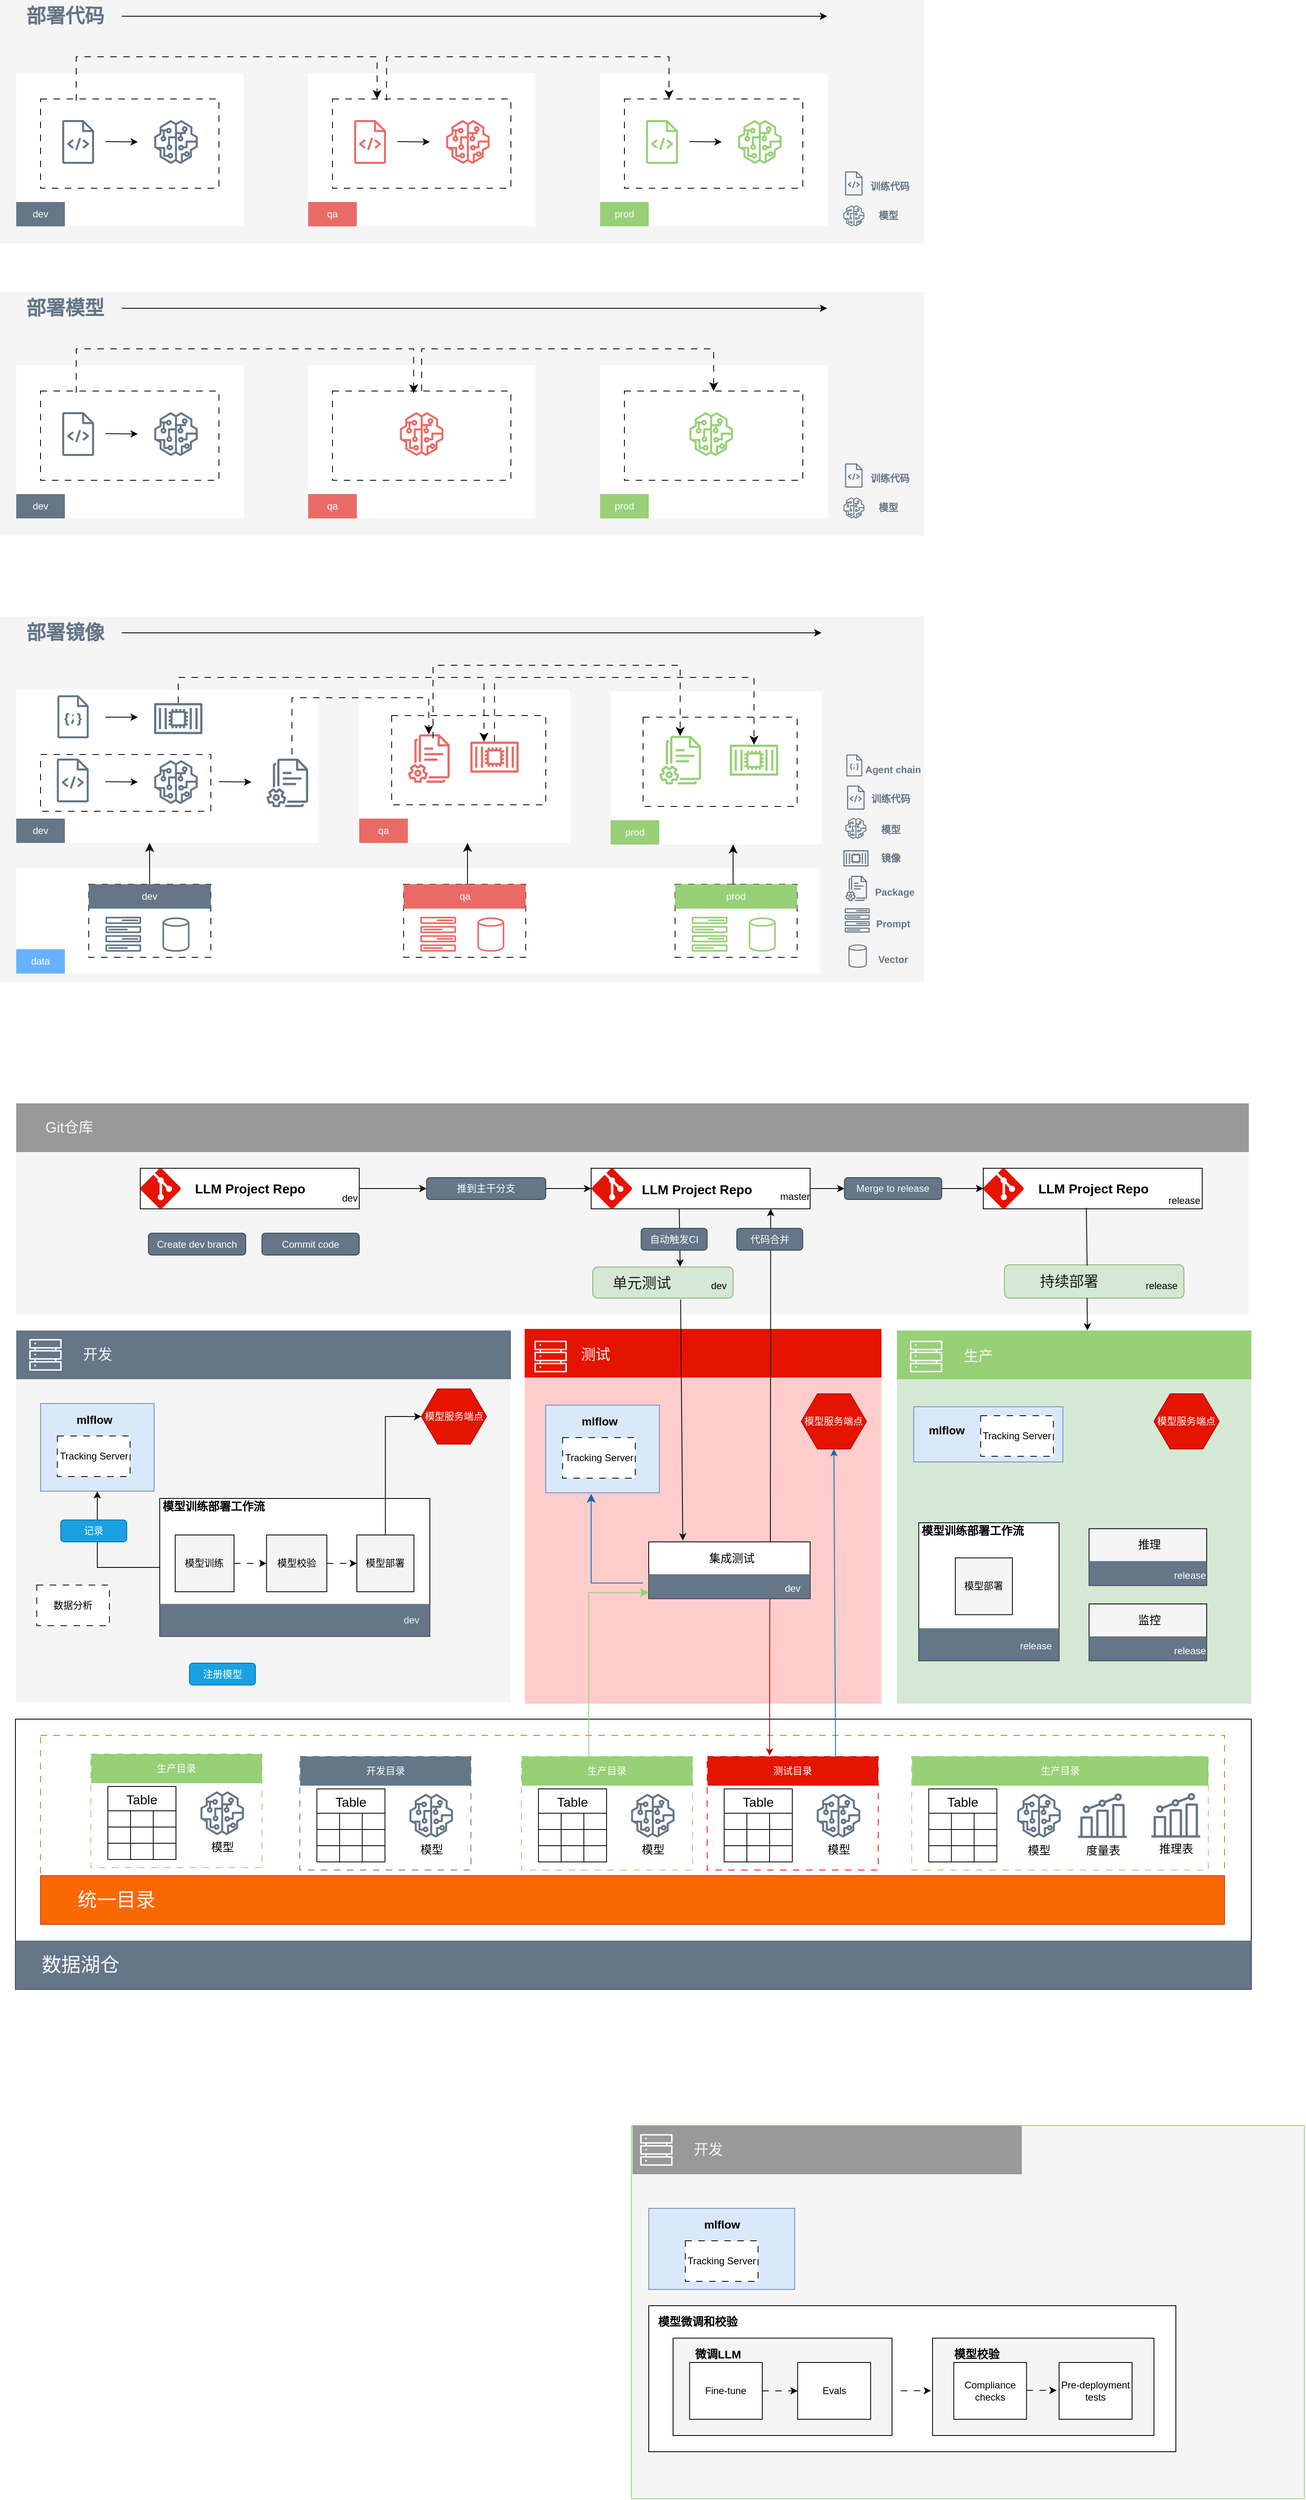 <mxfile version="26.1.3">
  <diagram name="第 1 页" id="6lDCXm_uTLjBW1uI_MFd">
    <mxGraphModel dx="2560" dy="907" grid="1" gridSize="10" guides="1" tooltips="1" connect="1" arrows="1" fold="1" page="1" pageScale="1" pageWidth="827" pageHeight="1169" math="0" shadow="0">
      <root>
        <mxCell id="0" />
        <mxCell id="1" parent="0" />
        <mxCell id="JcJDtZIdfet0dapsfC1r-50" value="" style="rounded=0;whiteSpace=wrap;html=1;fillColor=#f5f5f5;fontColor=#333333;strokeColor=none;" parent="1" vertex="1">
          <mxGeometry x="-60" y="240" width="1140" height="300" as="geometry" />
        </mxCell>
        <mxCell id="JcJDtZIdfet0dapsfC1r-26" value="" style="rounded=0;whiteSpace=wrap;html=1;strokeColor=none;" parent="1" vertex="1">
          <mxGeometry x="-40" y="330" width="280" height="189" as="geometry" />
        </mxCell>
        <mxCell id="JcJDtZIdfet0dapsfC1r-16" value="" style="rounded=0;whiteSpace=wrap;html=1;dashed=1;dashPattern=8 8;" parent="1" vertex="1">
          <mxGeometry x="-10" y="362" width="220" height="110" as="geometry" />
        </mxCell>
        <mxCell id="JcJDtZIdfet0dapsfC1r-3" value="" style="sketch=0;outlineConnect=0;dashed=0;verticalLabelPosition=bottom;verticalAlign=top;align=center;html=1;fontSize=12;fontStyle=0;aspect=fixed;pointerEvents=1;shape=mxgraph.aws4.sagemaker_model;fillColor=#647687;strokeColor=#314354;fontColor=#ffffff;" parent="1" vertex="1">
          <mxGeometry x="130" y="388" width="54" height="54" as="geometry" />
        </mxCell>
        <mxCell id="JcJDtZIdfet0dapsfC1r-4" value="" style="sketch=0;outlineConnect=0;fillColor=#647687;strokeColor=#314354;dashed=0;verticalLabelPosition=bottom;verticalAlign=top;align=center;html=1;fontSize=12;fontStyle=0;aspect=fixed;pointerEvents=1;shape=mxgraph.aws4.source_code;fontColor=#ffffff;" parent="1" vertex="1">
          <mxGeometry x="16.62" y="388" width="39.46" height="54" as="geometry" />
        </mxCell>
        <mxCell id="JcJDtZIdfet0dapsfC1r-11" value="" style="endArrow=classic;html=1;rounded=0;" parent="1" edge="1">
          <mxGeometry width="50" height="50" relative="1" as="geometry">
            <mxPoint x="70" y="414.5" as="sourcePoint" />
            <mxPoint x="110" y="415" as="targetPoint" />
          </mxGeometry>
        </mxCell>
        <mxCell id="JcJDtZIdfet0dapsfC1r-27" value="dev" style="rounded=0;whiteSpace=wrap;html=1;fillColor=#647687;fontColor=#ffffff;strokeColor=none;" parent="1" vertex="1">
          <mxGeometry x="-40" y="489" width="60" height="30" as="geometry" />
        </mxCell>
        <mxCell id="JcJDtZIdfet0dapsfC1r-38" value="" style="rounded=0;whiteSpace=wrap;html=1;strokeColor=none;" parent="1" vertex="1">
          <mxGeometry x="320" y="330" width="280" height="189" as="geometry" />
        </mxCell>
        <mxCell id="JcJDtZIdfet0dapsfC1r-39" value="" style="rounded=0;whiteSpace=wrap;html=1;dashed=1;dashPattern=8 8;" parent="1" vertex="1">
          <mxGeometry x="350" y="362" width="220" height="110" as="geometry" />
        </mxCell>
        <mxCell id="JcJDtZIdfet0dapsfC1r-40" value="" style="sketch=0;outlineConnect=0;dashed=0;verticalLabelPosition=bottom;verticalAlign=top;align=center;html=1;fontSize=12;fontStyle=0;aspect=fixed;pointerEvents=1;shape=mxgraph.aws4.sagemaker_model;fillColor=#EA6B66;strokeColor=#b85450;" parent="1" vertex="1">
          <mxGeometry x="490" y="388" width="54" height="54" as="geometry" />
        </mxCell>
        <mxCell id="JcJDtZIdfet0dapsfC1r-41" value="" style="sketch=0;outlineConnect=0;fillColor=#EA6B66;strokeColor=#b85450;dashed=0;verticalLabelPosition=bottom;verticalAlign=top;align=center;html=1;fontSize=12;fontStyle=0;aspect=fixed;pointerEvents=1;shape=mxgraph.aws4.source_code;" parent="1" vertex="1">
          <mxGeometry x="376.62" y="388" width="39.46" height="54" as="geometry" />
        </mxCell>
        <mxCell id="JcJDtZIdfet0dapsfC1r-42" value="" style="endArrow=classic;html=1;rounded=0;" parent="1" edge="1">
          <mxGeometry width="50" height="50" relative="1" as="geometry">
            <mxPoint x="430" y="414.5" as="sourcePoint" />
            <mxPoint x="470" y="415" as="targetPoint" />
          </mxGeometry>
        </mxCell>
        <mxCell id="JcJDtZIdfet0dapsfC1r-43" value="qa" style="rounded=0;whiteSpace=wrap;html=1;fillColor=#EA6B66;strokeColor=none;fontColor=#FFFFFF;" parent="1" vertex="1">
          <mxGeometry x="320" y="489" width="60" height="30" as="geometry" />
        </mxCell>
        <mxCell id="JcJDtZIdfet0dapsfC1r-44" value="" style="rounded=0;whiteSpace=wrap;html=1;strokeColor=none;" parent="1" vertex="1">
          <mxGeometry x="680" y="330" width="280" height="189" as="geometry" />
        </mxCell>
        <mxCell id="JcJDtZIdfet0dapsfC1r-45" value="" style="rounded=0;whiteSpace=wrap;html=1;dashed=1;dashPattern=8 8;" parent="1" vertex="1">
          <mxGeometry x="710" y="362" width="220" height="110" as="geometry" />
        </mxCell>
        <mxCell id="JcJDtZIdfet0dapsfC1r-46" value="" style="sketch=0;outlineConnect=0;dashed=0;verticalLabelPosition=bottom;verticalAlign=top;align=center;html=1;fontSize=12;fontStyle=0;aspect=fixed;pointerEvents=1;shape=mxgraph.aws4.sagemaker_model;fillColor=#97D077;strokeColor=#82b366;" parent="1" vertex="1">
          <mxGeometry x="850" y="388" width="54" height="54" as="geometry" />
        </mxCell>
        <mxCell id="JcJDtZIdfet0dapsfC1r-47" value="" style="sketch=0;outlineConnect=0;fillColor=#97D077;strokeColor=#82b366;dashed=0;verticalLabelPosition=bottom;verticalAlign=top;align=center;html=1;fontSize=12;fontStyle=0;aspect=fixed;pointerEvents=1;shape=mxgraph.aws4.source_code;" parent="1" vertex="1">
          <mxGeometry x="736.62" y="388" width="39.46" height="54" as="geometry" />
        </mxCell>
        <mxCell id="JcJDtZIdfet0dapsfC1r-48" value="" style="endArrow=classic;html=1;rounded=0;" parent="1" edge="1">
          <mxGeometry width="50" height="50" relative="1" as="geometry">
            <mxPoint x="790" y="414.5" as="sourcePoint" />
            <mxPoint x="830" y="415" as="targetPoint" />
          </mxGeometry>
        </mxCell>
        <mxCell id="JcJDtZIdfet0dapsfC1r-49" value="prod" style="rounded=0;whiteSpace=wrap;html=1;fillColor=#97D077;strokeColor=none;fontColor=#FFFFFF;" parent="1" vertex="1">
          <mxGeometry x="680" y="489" width="60" height="30" as="geometry" />
        </mxCell>
        <mxCell id="JcJDtZIdfet0dapsfC1r-51" value="部署代码" style="text;strokeColor=none;fillColor=none;html=1;fontSize=24;fontStyle=1;verticalAlign=middle;align=center;fontColor=#647687;" parent="1" vertex="1">
          <mxGeometry x="-30" y="240" width="100" height="40" as="geometry" />
        </mxCell>
        <mxCell id="JcJDtZIdfet0dapsfC1r-57" value="" style="endArrow=classic;html=1;rounded=0;" parent="1" edge="1">
          <mxGeometry width="50" height="50" relative="1" as="geometry">
            <mxPoint x="90" y="260" as="sourcePoint" />
            <mxPoint x="960" y="260" as="targetPoint" />
          </mxGeometry>
        </mxCell>
        <mxCell id="JcJDtZIdfet0dapsfC1r-58" value="" style="edgeStyle=elbowEdgeStyle;elbow=vertical;endArrow=classic;html=1;curved=0;rounded=0;endSize=8;startSize=8;entryX=0.25;entryY=0;entryDx=0;entryDy=0;dashed=1;dashPattern=8 8;exitX=0.2;exitY=0.018;exitDx=0;exitDy=0;exitPerimeter=0;" parent="1" source="JcJDtZIdfet0dapsfC1r-16" target="JcJDtZIdfet0dapsfC1r-39" edge="1">
          <mxGeometry width="50" height="50" relative="1" as="geometry">
            <mxPoint x="80" y="350" as="sourcePoint" />
            <mxPoint x="130" y="300" as="targetPoint" />
            <Array as="points">
              <mxPoint x="240" y="310" />
            </Array>
          </mxGeometry>
        </mxCell>
        <mxCell id="JcJDtZIdfet0dapsfC1r-59" value="" style="edgeStyle=elbowEdgeStyle;elbow=vertical;endArrow=classic;html=1;curved=0;rounded=0;endSize=8;startSize=8;entryX=0.25;entryY=0;entryDx=0;entryDy=0;dashed=1;dashPattern=8 8;exitX=0.303;exitY=0.018;exitDx=0;exitDy=0;exitPerimeter=0;" parent="1" source="JcJDtZIdfet0dapsfC1r-39" target="JcJDtZIdfet0dapsfC1r-45" edge="1">
          <mxGeometry width="50" height="50" relative="1" as="geometry">
            <mxPoint x="417" y="350" as="sourcePoint" />
            <mxPoint x="550" y="300" as="targetPoint" />
            <Array as="points">
              <mxPoint x="530" y="310" />
            </Array>
          </mxGeometry>
        </mxCell>
        <mxCell id="JcJDtZIdfet0dapsfC1r-60" value="" style="sketch=0;outlineConnect=0;fillColor=#647687;strokeColor=#314354;dashed=0;verticalLabelPosition=bottom;verticalAlign=top;align=center;html=1;fontSize=12;fontStyle=0;aspect=fixed;pointerEvents=1;shape=mxgraph.aws4.source_code;fontColor=#ffffff;" parent="1" vertex="1">
          <mxGeometry x="982" y="451.25" width="21.74" height="29.75" as="geometry" />
        </mxCell>
        <mxCell id="JcJDtZIdfet0dapsfC1r-61" value="" style="sketch=0;outlineConnect=0;dashed=0;verticalLabelPosition=bottom;verticalAlign=top;align=center;html=1;fontSize=12;fontStyle=0;aspect=fixed;pointerEvents=1;shape=mxgraph.aws4.sagemaker_model;fillColor=#647687;strokeColor=#314354;fontColor=#ffffff;" parent="1" vertex="1">
          <mxGeometry x="980" y="493" width="26" height="26" as="geometry" />
        </mxCell>
        <mxCell id="JcJDtZIdfet0dapsfC1r-62" value="&lt;font style=&quot;font-size: 12px;&quot;&gt;训练代码&lt;/font&gt;" style="text;strokeColor=none;fillColor=none;html=1;fontSize=24;fontStyle=1;verticalAlign=middle;align=center;fontColor=#647687;" parent="1" vertex="1">
          <mxGeometry x="1007" y="451.75" width="60" height="29.25" as="geometry" />
        </mxCell>
        <mxCell id="JcJDtZIdfet0dapsfC1r-63" value="模型" style="text;strokeColor=none;fillColor=none;html=1;fontSize=12;fontStyle=1;verticalAlign=middle;align=center;fontColor=#647687;" parent="1" vertex="1">
          <mxGeometry x="1006" y="493" width="58.26" height="26" as="geometry" />
        </mxCell>
        <mxCell id="JcJDtZIdfet0dapsfC1r-64" value="" style="rounded=0;whiteSpace=wrap;html=1;fillColor=#f5f5f5;fontColor=#333333;strokeColor=none;" parent="1" vertex="1">
          <mxGeometry x="-60" y="1000" width="1140" height="450" as="geometry" />
        </mxCell>
        <mxCell id="JcJDtZIdfet0dapsfC1r-65" value="" style="rounded=0;whiteSpace=wrap;html=1;strokeColor=none;" parent="1" vertex="1">
          <mxGeometry x="-40" y="1090" width="373" height="189" as="geometry" />
        </mxCell>
        <mxCell id="JcJDtZIdfet0dapsfC1r-66" value="" style="rounded=0;whiteSpace=wrap;html=1;dashed=1;dashPattern=8 8;" parent="1" vertex="1">
          <mxGeometry x="-10" y="1170" width="210" height="70" as="geometry" />
        </mxCell>
        <mxCell id="JcJDtZIdfet0dapsfC1r-67" value="" style="sketch=0;outlineConnect=0;dashed=0;verticalLabelPosition=bottom;verticalAlign=top;align=center;html=1;fontSize=12;fontStyle=0;aspect=fixed;pointerEvents=1;shape=mxgraph.aws4.sagemaker_model;fillColor=#647687;strokeColor=#314354;fontColor=#ffffff;" parent="1" vertex="1">
          <mxGeometry x="130" y="1177" width="54" height="54" as="geometry" />
        </mxCell>
        <mxCell id="JcJDtZIdfet0dapsfC1r-68" value="" style="sketch=0;outlineConnect=0;fillColor=#647687;strokeColor=#314354;dashed=0;verticalLabelPosition=bottom;verticalAlign=top;align=center;html=1;fontSize=12;fontStyle=0;aspect=fixed;pointerEvents=1;shape=mxgraph.aws4.source_code;fontColor=#ffffff;" parent="1" vertex="1">
          <mxGeometry x="10.0" y="1175" width="39.46" height="54" as="geometry" />
        </mxCell>
        <mxCell id="JcJDtZIdfet0dapsfC1r-69" value="" style="endArrow=classic;html=1;rounded=0;" parent="1" edge="1">
          <mxGeometry width="50" height="50" relative="1" as="geometry">
            <mxPoint x="70" y="1203.5" as="sourcePoint" />
            <mxPoint x="110" y="1204" as="targetPoint" />
          </mxGeometry>
        </mxCell>
        <mxCell id="JcJDtZIdfet0dapsfC1r-70" value="dev" style="rounded=0;whiteSpace=wrap;html=1;fillColor=#647687;fontColor=#ffffff;strokeColor=none;" parent="1" vertex="1">
          <mxGeometry x="-40" y="1249" width="60" height="30" as="geometry" />
        </mxCell>
        <mxCell id="JcJDtZIdfet0dapsfC1r-71" value="" style="rounded=0;whiteSpace=wrap;html=1;strokeColor=none;" parent="1" vertex="1">
          <mxGeometry x="383" y="1090" width="260" height="189" as="geometry" />
        </mxCell>
        <mxCell id="JcJDtZIdfet0dapsfC1r-72" value="" style="rounded=0;whiteSpace=wrap;html=1;dashed=1;dashPattern=8 8;" parent="1" vertex="1">
          <mxGeometry x="423" y="1122" width="190" height="110" as="geometry" />
        </mxCell>
        <mxCell id="JcJDtZIdfet0dapsfC1r-76" value="qa" style="rounded=0;whiteSpace=wrap;html=1;fillColor=#EA6B66;strokeColor=none;fontColor=#FFFFFF;" parent="1" vertex="1">
          <mxGeometry x="383" y="1249" width="60" height="30" as="geometry" />
        </mxCell>
        <mxCell id="JcJDtZIdfet0dapsfC1r-83" value="部署镜像" style="text;strokeColor=none;fillColor=none;html=1;fontSize=24;fontStyle=1;verticalAlign=middle;align=center;fontColor=#647687;" parent="1" vertex="1">
          <mxGeometry x="-30" y="1000" width="100" height="40" as="geometry" />
        </mxCell>
        <mxCell id="JcJDtZIdfet0dapsfC1r-84" value="" style="endArrow=classic;html=1;rounded=0;" parent="1" edge="1">
          <mxGeometry width="50" height="50" relative="1" as="geometry">
            <mxPoint x="90" y="1020" as="sourcePoint" />
            <mxPoint x="953" y="1020" as="targetPoint" />
          </mxGeometry>
        </mxCell>
        <mxCell id="JcJDtZIdfet0dapsfC1r-85" value="" style="edgeStyle=elbowEdgeStyle;elbow=vertical;endArrow=classic;html=1;curved=0;rounded=0;endSize=8;startSize=8;dashed=1;dashPattern=8 8;" parent="1" source="JcJDtZIdfet0dapsfC1r-148" edge="1">
          <mxGeometry width="50" height="50" relative="1" as="geometry">
            <mxPoint x="201" y="1097" as="sourcePoint" />
            <mxPoint x="536.805" y="1154.113" as="targetPoint" />
            <Array as="points">
              <mxPoint x="400" y="1075" />
            </Array>
          </mxGeometry>
        </mxCell>
        <mxCell id="JcJDtZIdfet0dapsfC1r-87" value="" style="sketch=0;outlineConnect=0;fillColor=#647687;strokeColor=#314354;dashed=0;verticalLabelPosition=bottom;verticalAlign=top;align=center;html=1;fontSize=12;fontStyle=0;aspect=fixed;pointerEvents=1;shape=mxgraph.aws4.source_code;fontColor=#ffffff;" parent="1" vertex="1">
          <mxGeometry x="984.49" y="1208.25" width="21.74" height="29.75" as="geometry" />
        </mxCell>
        <mxCell id="JcJDtZIdfet0dapsfC1r-88" value="" style="sketch=0;outlineConnect=0;dashed=0;verticalLabelPosition=bottom;verticalAlign=top;align=center;html=1;fontSize=12;fontStyle=0;aspect=fixed;pointerEvents=1;shape=mxgraph.aws4.sagemaker_model;fillColor=#647687;strokeColor=#314354;fontColor=#ffffff;" parent="1" vertex="1">
          <mxGeometry x="982.49" y="1248" width="26" height="26" as="geometry" />
        </mxCell>
        <mxCell id="JcJDtZIdfet0dapsfC1r-89" value="&lt;font style=&quot;font-size: 12px;&quot;&gt;训练代码&lt;/font&gt;" style="text;strokeColor=none;fillColor=none;html=1;fontSize=24;fontStyle=1;verticalAlign=middle;align=center;fontColor=#647687;" parent="1" vertex="1">
          <mxGeometry x="1008.49" y="1206.75" width="60" height="29.25" as="geometry" />
        </mxCell>
        <mxCell id="JcJDtZIdfet0dapsfC1r-90" value="模型" style="text;strokeColor=none;fillColor=none;html=1;fontSize=12;fontStyle=1;verticalAlign=middle;align=center;fontColor=#647687;" parent="1" vertex="1">
          <mxGeometry x="1008.49" y="1250" width="58.26" height="26" as="geometry" />
        </mxCell>
        <mxCell id="JcJDtZIdfet0dapsfC1r-97" value="" style="endArrow=classic;html=1;rounded=0;" parent="1" edge="1">
          <mxGeometry width="50" height="50" relative="1" as="geometry">
            <mxPoint x="210" y="1203.5" as="sourcePoint" />
            <mxPoint x="250" y="1204.0" as="targetPoint" />
          </mxGeometry>
        </mxCell>
        <mxCell id="JcJDtZIdfet0dapsfC1r-98" value="" style="rounded=0;whiteSpace=wrap;html=1;strokeColor=none;" parent="1" vertex="1">
          <mxGeometry x="693" y="1092" width="260" height="189" as="geometry" />
        </mxCell>
        <mxCell id="JcJDtZIdfet0dapsfC1r-99" value="" style="rounded=0;whiteSpace=wrap;html=1;dashed=1;dashPattern=8 8;" parent="1" vertex="1">
          <mxGeometry x="733" y="1124" width="190" height="110" as="geometry" />
        </mxCell>
        <mxCell id="JcJDtZIdfet0dapsfC1r-104" value="" style="edgeStyle=elbowEdgeStyle;elbow=vertical;endArrow=classic;html=1;curved=0;rounded=0;endSize=8;startSize=8;dashed=1;dashPattern=8 8;" parent="1" source="JcJDtZIdfet0dapsfC1r-149" target="JcJDtZIdfet0dapsfC1r-150" edge="1">
          <mxGeometry width="50" height="50" relative="1" as="geometry">
            <mxPoint x="550" y="1140" as="sourcePoint" />
            <mxPoint x="820" y="1122" as="targetPoint" />
            <Array as="points">
              <mxPoint x="683" y="1075" />
            </Array>
          </mxGeometry>
        </mxCell>
        <mxCell id="JcJDtZIdfet0dapsfC1r-106" value="prod" style="rounded=0;whiteSpace=wrap;html=1;fillColor=#97D077;strokeColor=none;fontColor=#FFFFFF;" parent="1" vertex="1">
          <mxGeometry x="693" y="1251" width="60" height="30" as="geometry" />
        </mxCell>
        <mxCell id="JcJDtZIdfet0dapsfC1r-112" value="" style="rounded=0;whiteSpace=wrap;html=1;fillColor=#f5f5f5;fontColor=#333333;strokeColor=none;" parent="1" vertex="1">
          <mxGeometry x="-60" y="600" width="1140" height="300" as="geometry" />
        </mxCell>
        <mxCell id="JcJDtZIdfet0dapsfC1r-113" value="" style="rounded=0;whiteSpace=wrap;html=1;strokeColor=none;" parent="1" vertex="1">
          <mxGeometry x="-40" y="690" width="280" height="189" as="geometry" />
        </mxCell>
        <mxCell id="JcJDtZIdfet0dapsfC1r-114" value="" style="rounded=0;whiteSpace=wrap;html=1;dashed=1;dashPattern=8 8;" parent="1" vertex="1">
          <mxGeometry x="-10" y="722" width="220" height="110" as="geometry" />
        </mxCell>
        <mxCell id="JcJDtZIdfet0dapsfC1r-115" value="" style="sketch=0;outlineConnect=0;dashed=0;verticalLabelPosition=bottom;verticalAlign=top;align=center;html=1;fontSize=12;fontStyle=0;aspect=fixed;pointerEvents=1;shape=mxgraph.aws4.sagemaker_model;fillColor=#647687;strokeColor=#314354;fontColor=#ffffff;" parent="1" vertex="1">
          <mxGeometry x="130" y="748" width="54" height="54" as="geometry" />
        </mxCell>
        <mxCell id="JcJDtZIdfet0dapsfC1r-116" value="" style="sketch=0;outlineConnect=0;fillColor=#647687;strokeColor=#314354;dashed=0;verticalLabelPosition=bottom;verticalAlign=top;align=center;html=1;fontSize=12;fontStyle=0;aspect=fixed;pointerEvents=1;shape=mxgraph.aws4.source_code;fontColor=#ffffff;" parent="1" vertex="1">
          <mxGeometry x="16.62" y="748" width="39.46" height="54" as="geometry" />
        </mxCell>
        <mxCell id="JcJDtZIdfet0dapsfC1r-117" value="" style="endArrow=classic;html=1;rounded=0;" parent="1" edge="1">
          <mxGeometry width="50" height="50" relative="1" as="geometry">
            <mxPoint x="70" y="774.5" as="sourcePoint" />
            <mxPoint x="110" y="775" as="targetPoint" />
          </mxGeometry>
        </mxCell>
        <mxCell id="JcJDtZIdfet0dapsfC1r-118" value="dev" style="rounded=0;whiteSpace=wrap;html=1;fillColor=#647687;fontColor=#ffffff;strokeColor=none;" parent="1" vertex="1">
          <mxGeometry x="-40" y="849" width="60" height="30" as="geometry" />
        </mxCell>
        <mxCell id="JcJDtZIdfet0dapsfC1r-119" value="" style="rounded=0;whiteSpace=wrap;html=1;strokeColor=none;" parent="1" vertex="1">
          <mxGeometry x="320" y="690" width="280" height="189" as="geometry" />
        </mxCell>
        <mxCell id="JcJDtZIdfet0dapsfC1r-120" value="" style="rounded=0;whiteSpace=wrap;html=1;dashed=1;dashPattern=8 8;" parent="1" vertex="1">
          <mxGeometry x="350" y="722" width="220" height="110" as="geometry" />
        </mxCell>
        <mxCell id="JcJDtZIdfet0dapsfC1r-121" value="" style="sketch=0;outlineConnect=0;dashed=0;verticalLabelPosition=bottom;verticalAlign=top;align=center;html=1;fontSize=12;fontStyle=0;aspect=fixed;pointerEvents=1;shape=mxgraph.aws4.sagemaker_model;fillColor=#EA6B66;strokeColor=#b85450;" parent="1" vertex="1">
          <mxGeometry x="433" y="748" width="54" height="54" as="geometry" />
        </mxCell>
        <mxCell id="JcJDtZIdfet0dapsfC1r-124" value="qa" style="rounded=0;whiteSpace=wrap;html=1;fillColor=#EA6B66;strokeColor=none;fontColor=#FFFFFF;" parent="1" vertex="1">
          <mxGeometry x="320" y="849" width="60" height="30" as="geometry" />
        </mxCell>
        <mxCell id="JcJDtZIdfet0dapsfC1r-125" value="" style="rounded=0;whiteSpace=wrap;html=1;strokeColor=none;" parent="1" vertex="1">
          <mxGeometry x="680" y="690" width="280" height="189" as="geometry" />
        </mxCell>
        <mxCell id="JcJDtZIdfet0dapsfC1r-126" value="" style="rounded=0;whiteSpace=wrap;html=1;dashed=1;dashPattern=8 8;" parent="1" vertex="1">
          <mxGeometry x="710" y="722" width="220" height="110" as="geometry" />
        </mxCell>
        <mxCell id="JcJDtZIdfet0dapsfC1r-127" value="" style="sketch=0;outlineConnect=0;dashed=0;verticalLabelPosition=bottom;verticalAlign=top;align=center;html=1;fontSize=12;fontStyle=0;aspect=fixed;pointerEvents=1;shape=mxgraph.aws4.sagemaker_model;fillColor=#97D077;strokeColor=#82b366;" parent="1" vertex="1">
          <mxGeometry x="790" y="748" width="54" height="54" as="geometry" />
        </mxCell>
        <mxCell id="JcJDtZIdfet0dapsfC1r-130" value="prod" style="rounded=0;whiteSpace=wrap;html=1;fillColor=#97D077;strokeColor=none;fontColor=#FFFFFF;" parent="1" vertex="1">
          <mxGeometry x="680" y="849" width="60" height="30" as="geometry" />
        </mxCell>
        <mxCell id="JcJDtZIdfet0dapsfC1r-131" value="部署模型" style="text;strokeColor=none;fillColor=none;html=1;fontSize=24;fontStyle=1;verticalAlign=middle;align=center;fontColor=#647687;" parent="1" vertex="1">
          <mxGeometry x="-30" y="600" width="100" height="40" as="geometry" />
        </mxCell>
        <mxCell id="JcJDtZIdfet0dapsfC1r-132" value="" style="endArrow=classic;html=1;rounded=0;" parent="1" edge="1">
          <mxGeometry width="50" height="50" relative="1" as="geometry">
            <mxPoint x="90" y="620" as="sourcePoint" />
            <mxPoint x="960" y="620" as="targetPoint" />
          </mxGeometry>
        </mxCell>
        <mxCell id="JcJDtZIdfet0dapsfC1r-133" value="" style="edgeStyle=elbowEdgeStyle;elbow=vertical;endArrow=classic;html=1;curved=0;rounded=0;endSize=8;startSize=8;entryX=0.455;entryY=0.025;entryDx=0;entryDy=0;dashed=1;dashPattern=8 8;exitX=0.2;exitY=0.018;exitDx=0;exitDy=0;exitPerimeter=0;entryPerimeter=0;" parent="1" source="JcJDtZIdfet0dapsfC1r-114" target="JcJDtZIdfet0dapsfC1r-120" edge="1">
          <mxGeometry width="50" height="50" relative="1" as="geometry">
            <mxPoint x="80" y="710" as="sourcePoint" />
            <mxPoint x="130" y="660" as="targetPoint" />
            <Array as="points">
              <mxPoint x="240" y="670" />
            </Array>
          </mxGeometry>
        </mxCell>
        <mxCell id="JcJDtZIdfet0dapsfC1r-134" value="" style="edgeStyle=elbowEdgeStyle;elbow=vertical;endArrow=classic;html=1;curved=0;rounded=0;endSize=8;startSize=8;dashed=1;dashPattern=8 8;exitX=0.5;exitY=0;exitDx=0;exitDy=0;" parent="1" source="JcJDtZIdfet0dapsfC1r-120" target="JcJDtZIdfet0dapsfC1r-126" edge="1">
          <mxGeometry width="50" height="50" relative="1" as="geometry">
            <mxPoint x="417" y="710" as="sourcePoint" />
            <mxPoint x="550" y="660" as="targetPoint" />
            <Array as="points">
              <mxPoint x="530" y="670" />
            </Array>
          </mxGeometry>
        </mxCell>
        <mxCell id="JcJDtZIdfet0dapsfC1r-135" value="" style="sketch=0;outlineConnect=0;fillColor=#647687;strokeColor=#314354;dashed=0;verticalLabelPosition=bottom;verticalAlign=top;align=center;html=1;fontSize=12;fontStyle=0;aspect=fixed;pointerEvents=1;shape=mxgraph.aws4.source_code;fontColor=#ffffff;" parent="1" vertex="1">
          <mxGeometry x="982" y="811.25" width="21.74" height="29.75" as="geometry" />
        </mxCell>
        <mxCell id="JcJDtZIdfet0dapsfC1r-136" value="" style="sketch=0;outlineConnect=0;dashed=0;verticalLabelPosition=bottom;verticalAlign=top;align=center;html=1;fontSize=12;fontStyle=0;aspect=fixed;pointerEvents=1;shape=mxgraph.aws4.sagemaker_model;fillColor=#647687;strokeColor=#314354;fontColor=#ffffff;" parent="1" vertex="1">
          <mxGeometry x="980" y="853" width="26" height="26" as="geometry" />
        </mxCell>
        <mxCell id="JcJDtZIdfet0dapsfC1r-137" value="&lt;font style=&quot;font-size: 12px;&quot;&gt;训练代码&lt;/font&gt;" style="text;strokeColor=none;fillColor=none;html=1;fontSize=24;fontStyle=1;verticalAlign=middle;align=center;fontColor=#647687;" parent="1" vertex="1">
          <mxGeometry x="1007" y="811.75" width="60" height="29.25" as="geometry" />
        </mxCell>
        <mxCell id="JcJDtZIdfet0dapsfC1r-138" value="模型" style="text;strokeColor=none;fillColor=none;html=1;fontSize=12;fontStyle=1;verticalAlign=middle;align=center;fontColor=#647687;" parent="1" vertex="1">
          <mxGeometry x="1006" y="853" width="58.26" height="26" as="geometry" />
        </mxCell>
        <mxCell id="JcJDtZIdfet0dapsfC1r-139" value="镜像" style="text;strokeColor=none;fillColor=none;html=1;fontSize=12;fontStyle=1;verticalAlign=middle;align=center;fontColor=#647687;" parent="1" vertex="1">
          <mxGeometry x="1008.49" y="1285" width="58.26" height="26" as="geometry" />
        </mxCell>
        <mxCell id="JcJDtZIdfet0dapsfC1r-140" value="" style="sketch=0;outlineConnect=0;fontColor=#ffffff;fillColor=#647687;strokeColor=#314354;dashed=0;verticalLabelPosition=bottom;verticalAlign=top;align=center;html=1;fontSize=12;fontStyle=0;aspect=fixed;pointerEvents=1;shape=mxgraph.aws4.documents2;" parent="1" vertex="1">
          <mxGeometry x="268.46" y="1175" width="51.54" height="60" as="geometry" />
        </mxCell>
        <mxCell id="JcJDtZIdfet0dapsfC1r-141" value="" style="sketch=0;outlineConnect=0;fontColor=#ffffff;fillColor=#647687;strokeColor=#314354;dashed=0;verticalLabelPosition=bottom;verticalAlign=top;align=center;html=1;fontSize=12;fontStyle=0;aspect=fixed;pointerEvents=1;shape=mxgraph.aws4.json_script;" parent="1" vertex="1">
          <mxGeometry x="10.73" y="1097" width="38.73" height="53" as="geometry" />
        </mxCell>
        <mxCell id="JcJDtZIdfet0dapsfC1r-142" value="" style="endArrow=classic;html=1;rounded=0;" parent="1" edge="1">
          <mxGeometry width="50" height="50" relative="1" as="geometry">
            <mxPoint x="70" y="1124" as="sourcePoint" />
            <mxPoint x="110" y="1124" as="targetPoint" />
          </mxGeometry>
        </mxCell>
        <mxCell id="JcJDtZIdfet0dapsfC1r-143" value="" style="sketch=0;outlineConnect=0;fontColor=#ffffff;fillColor=#EA6B66;strokeColor=#314354;dashed=0;verticalLabelPosition=bottom;verticalAlign=top;align=center;html=1;fontSize=12;fontStyle=0;aspect=fixed;pointerEvents=1;shape=mxgraph.aws4.documents2;" parent="1" vertex="1">
          <mxGeometry x="443" y="1145" width="51.54" height="60" as="geometry" />
        </mxCell>
        <mxCell id="JcJDtZIdfet0dapsfC1r-144" value="" style="rounded=0;whiteSpace=wrap;html=1;strokeColor=none;" parent="1" vertex="1">
          <mxGeometry x="-40" y="1310" width="990" height="130" as="geometry" />
        </mxCell>
        <mxCell id="JcJDtZIdfet0dapsfC1r-145" value="data" style="rounded=0;whiteSpace=wrap;html=1;fillColor=#66B2FF;strokeColor=none;fontColor=#FFFFFF;" parent="1" vertex="1">
          <mxGeometry x="-40" y="1410" width="60" height="30" as="geometry" />
        </mxCell>
        <mxCell id="JcJDtZIdfet0dapsfC1r-147" value="" style="sketch=0;outlineConnect=0;fontColor=#ffffff;fillColor=#97D077;strokeColor=#314354;dashed=0;verticalLabelPosition=bottom;verticalAlign=top;align=center;html=1;fontSize=12;fontStyle=0;aspect=fixed;pointerEvents=1;shape=mxgraph.aws4.documents2;" parent="1" vertex="1">
          <mxGeometry x="753" y="1147" width="51.54" height="60" as="geometry" />
        </mxCell>
        <mxCell id="JcJDtZIdfet0dapsfC1r-148" value="" style="sketch=0;outlineConnect=0;fontColor=#ffffff;fillColor=#647687;strokeColor=#314354;dashed=0;verticalLabelPosition=bottom;verticalAlign=top;align=center;html=1;fontSize=12;fontStyle=0;aspect=fixed;pointerEvents=1;shape=mxgraph.aws4.container_2;" parent="1" vertex="1">
          <mxGeometry x="130" y="1106.5" width="59.61" height="38.5" as="geometry" />
        </mxCell>
        <mxCell id="JcJDtZIdfet0dapsfC1r-149" value="" style="sketch=0;outlineConnect=0;fontColor=#ffffff;fillColor=#EA6B66;strokeColor=#314354;dashed=0;verticalLabelPosition=bottom;verticalAlign=top;align=center;html=1;fontSize=12;fontStyle=0;aspect=fixed;pointerEvents=1;shape=mxgraph.aws4.container_2;" parent="1" vertex="1">
          <mxGeometry x="520" y="1154" width="59.61" height="38.5" as="geometry" />
        </mxCell>
        <mxCell id="JcJDtZIdfet0dapsfC1r-150" value="" style="sketch=0;outlineConnect=0;fontColor=#ffffff;fillColor=#97D077;strokeColor=#3A5431;dashed=0;verticalLabelPosition=bottom;verticalAlign=top;align=center;html=1;fontSize=12;fontStyle=0;aspect=fixed;pointerEvents=1;shape=mxgraph.aws4.container_2;" parent="1" vertex="1">
          <mxGeometry x="840" y="1157.75" width="59.61" height="38.5" as="geometry" />
        </mxCell>
        <mxCell id="JcJDtZIdfet0dapsfC1r-151" value="" style="edgeStyle=elbowEdgeStyle;elbow=vertical;endArrow=classic;html=1;curved=0;rounded=0;endSize=8;startSize=8;dashed=1;dashPattern=8 8;" parent="1" target="JcJDtZIdfet0dapsfC1r-143" edge="1">
          <mxGeometry width="50" height="50" relative="1" as="geometry">
            <mxPoint x="300" y="1170" as="sourcePoint" />
            <mxPoint x="350" y="1120" as="targetPoint" />
            <Array as="points">
              <mxPoint x="390" y="1100" />
            </Array>
          </mxGeometry>
        </mxCell>
        <mxCell id="JcJDtZIdfet0dapsfC1r-153" value="" style="edgeStyle=elbowEdgeStyle;elbow=vertical;endArrow=classic;html=1;curved=0;rounded=0;endSize=8;startSize=8;dashed=1;dashPattern=8 8;" parent="1" target="JcJDtZIdfet0dapsfC1r-147" edge="1">
          <mxGeometry width="50" height="50" relative="1" as="geometry">
            <mxPoint x="474" y="1150" as="sourcePoint" />
            <mxPoint x="643" y="1125" as="targetPoint" />
            <Array as="points">
              <mxPoint x="630" y="1060" />
            </Array>
          </mxGeometry>
        </mxCell>
        <mxCell id="JcJDtZIdfet0dapsfC1r-159" value="" style="rounded=0;whiteSpace=wrap;html=1;dashed=1;dashPattern=8 8;" parent="1" vertex="1">
          <mxGeometry x="49.46" y="1330" width="150.54" height="90" as="geometry" />
        </mxCell>
        <mxCell id="JcJDtZIdfet0dapsfC1r-154" value="" style="sketch=0;outlineConnect=0;fontColor=#ffffff;fillColor=#647687;strokeColor=#314354;dashed=0;verticalLabelPosition=bottom;verticalAlign=top;align=center;html=1;fontSize=12;fontStyle=0;aspect=fixed;pointerEvents=1;shape=mxgraph.aws4.container_2;" parent="1" vertex="1">
          <mxGeometry x="980" y="1288" width="30.97" height="20" as="geometry" />
        </mxCell>
        <mxCell id="JcJDtZIdfet0dapsfC1r-155" value="" style="sketch=0;outlineConnect=0;fontColor=#ffffff;fillColor=#647687;strokeColor=#314354;dashed=0;verticalLabelPosition=bottom;verticalAlign=top;align=center;html=1;fontSize=12;fontStyle=0;aspect=fixed;pointerEvents=1;shape=mxgraph.aws4.json_script;" parent="1" vertex="1">
          <mxGeometry x="983.63" y="1170" width="19.73" height="27" as="geometry" />
        </mxCell>
        <mxCell id="JcJDtZIdfet0dapsfC1r-156" value="&lt;font style=&quot;font-size: 12px;&quot;&gt;Agent chain&lt;/font&gt;" style="text;strokeColor=none;fillColor=none;html=1;fontSize=24;fontStyle=1;verticalAlign=middle;align=center;fontColor=#647687;" parent="1" vertex="1">
          <mxGeometry x="1010.97" y="1170" width="60" height="29.25" as="geometry" />
        </mxCell>
        <mxCell id="JcJDtZIdfet0dapsfC1r-158" value="" style="sketch=0;outlineConnect=0;fontColor=#ffffff;fillColor=#647687;strokeColor=#314354;dashed=0;verticalLabelPosition=bottom;verticalAlign=top;align=center;html=1;fontSize=12;fontStyle=0;aspect=fixed;pointerEvents=1;shape=mxgraph.aws4.generic_database;" parent="1" vertex="1">
          <mxGeometry x="140.36" y="1370.0" width="33.28" height="44" as="geometry" />
        </mxCell>
        <mxCell id="JcJDtZIdfet0dapsfC1r-160" value="" style="sketch=0;outlineConnect=0;fontColor=#ffffff;fillColor=#647687;strokeColor=#314354;dashed=0;verticalLabelPosition=bottom;verticalAlign=top;align=center;html=1;fontSize=12;fontStyle=0;aspect=fixed;pointerEvents=1;shape=mxgraph.aws4.forums;" parent="1" vertex="1">
          <mxGeometry x="70" y="1370.0" width="44.13" height="43" as="geometry" />
        </mxCell>
        <mxCell id="JcJDtZIdfet0dapsfC1r-162" value="" style="edgeStyle=segmentEdgeStyle;endArrow=classic;html=1;curved=0;rounded=0;endSize=8;startSize=8;entryX=0.5;entryY=1;entryDx=0;entryDy=0;exitX=0.46;exitY=0.022;exitDx=0;exitDy=0;exitPerimeter=0;" parent="1" source="JcJDtZIdfet0dapsfC1r-165" edge="1">
          <mxGeometry width="50" height="50" relative="1" as="geometry">
            <mxPoint x="124.5" y="1320" as="sourcePoint" />
            <mxPoint x="124.5" y="1279" as="targetPoint" />
          </mxGeometry>
        </mxCell>
        <mxCell id="JcJDtZIdfet0dapsfC1r-163" value="" style="edgeStyle=segmentEdgeStyle;endArrow=classic;html=1;curved=0;rounded=0;endSize=8;startSize=8;entryX=0.5;entryY=1;entryDx=0;entryDy=0;exitX=0.5;exitY=0;exitDx=0;exitDy=0;" parent="1" source="JcJDtZIdfet0dapsfC1r-169" edge="1">
          <mxGeometry width="50" height="50" relative="1" as="geometry">
            <mxPoint x="516.5" y="1320" as="sourcePoint" />
            <mxPoint x="516.5" y="1279" as="targetPoint" />
          </mxGeometry>
        </mxCell>
        <mxCell id="JcJDtZIdfet0dapsfC1r-164" value="" style="edgeStyle=segmentEdgeStyle;endArrow=classic;html=1;curved=0;rounded=0;endSize=8;startSize=8;entryX=0.5;entryY=1;entryDx=0;entryDy=0;exitX=0.5;exitY=0;exitDx=0;exitDy=0;" parent="1" source="JcJDtZIdfet0dapsfC1r-173" edge="1">
          <mxGeometry width="50" height="50" relative="1" as="geometry">
            <mxPoint x="844" y="1322" as="sourcePoint" />
            <mxPoint x="844" y="1281" as="targetPoint" />
          </mxGeometry>
        </mxCell>
        <mxCell id="JcJDtZIdfet0dapsfC1r-165" value="dev" style="rounded=0;whiteSpace=wrap;html=1;fillColor=#647687;fontColor=#ffffff;strokeColor=none;" parent="1" vertex="1">
          <mxGeometry x="49.46" y="1330" width="150.54" height="30" as="geometry" />
        </mxCell>
        <mxCell id="JcJDtZIdfet0dapsfC1r-166" value="" style="rounded=0;whiteSpace=wrap;html=1;dashed=1;dashPattern=8 8;" parent="1" vertex="1">
          <mxGeometry x="437.73" y="1330" width="150.54" height="90" as="geometry" />
        </mxCell>
        <mxCell id="JcJDtZIdfet0dapsfC1r-167" value="" style="sketch=0;outlineConnect=0;fontColor=#ffffff;fillColor=#EA6B66;strokeColor=#314354;dashed=0;verticalLabelPosition=bottom;verticalAlign=top;align=center;html=1;fontSize=12;fontStyle=0;aspect=fixed;pointerEvents=1;shape=mxgraph.aws4.generic_database;" parent="1" vertex="1">
          <mxGeometry x="528.63" y="1370.0" width="33.28" height="44" as="geometry" />
        </mxCell>
        <mxCell id="JcJDtZIdfet0dapsfC1r-168" value="" style="sketch=0;outlineConnect=0;fontColor=#ffffff;fillColor=#EA6B66;strokeColor=#314354;dashed=0;verticalLabelPosition=bottom;verticalAlign=top;align=center;html=1;fontSize=12;fontStyle=0;aspect=fixed;pointerEvents=1;shape=mxgraph.aws4.forums;" parent="1" vertex="1">
          <mxGeometry x="458.27" y="1370.0" width="44.13" height="43" as="geometry" />
        </mxCell>
        <mxCell id="JcJDtZIdfet0dapsfC1r-169" value="qa" style="rounded=0;whiteSpace=wrap;html=1;fillColor=#EA6B66;fontColor=#ffffff;strokeColor=none;" parent="1" vertex="1">
          <mxGeometry x="437.73" y="1330" width="150.54" height="30" as="geometry" />
        </mxCell>
        <mxCell id="JcJDtZIdfet0dapsfC1r-170" value="" style="rounded=0;whiteSpace=wrap;html=1;dashed=1;dashPattern=8 8;" parent="1" vertex="1">
          <mxGeometry x="772.46" y="1330" width="150.54" height="90" as="geometry" />
        </mxCell>
        <mxCell id="JcJDtZIdfet0dapsfC1r-171" value="" style="sketch=0;outlineConnect=0;fontColor=#ffffff;fillColor=#97D077;strokeColor=#314354;dashed=0;verticalLabelPosition=bottom;verticalAlign=top;align=center;html=1;fontSize=12;fontStyle=0;aspect=fixed;pointerEvents=1;shape=mxgraph.aws4.generic_database;" parent="1" vertex="1">
          <mxGeometry x="863.36" y="1370.0" width="33.28" height="44" as="geometry" />
        </mxCell>
        <mxCell id="JcJDtZIdfet0dapsfC1r-172" value="" style="sketch=0;outlineConnect=0;fontColor=#ffffff;fillColor=#97D077;strokeColor=#314354;dashed=0;verticalLabelPosition=bottom;verticalAlign=top;align=center;html=1;fontSize=12;fontStyle=0;aspect=fixed;pointerEvents=1;shape=mxgraph.aws4.forums;" parent="1" vertex="1">
          <mxGeometry x="793" y="1370.0" width="44.13" height="43" as="geometry" />
        </mxCell>
        <mxCell id="JcJDtZIdfet0dapsfC1r-173" value="prod" style="rounded=0;whiteSpace=wrap;html=1;fillColor=#97D077;fontColor=#ffffff;strokeColor=none;" parent="1" vertex="1">
          <mxGeometry x="772.46" y="1330" width="150.54" height="30" as="geometry" />
        </mxCell>
        <mxCell id="JcJDtZIdfet0dapsfC1r-175" value="" style="sketch=0;outlineConnect=0;fontColor=#ffffff;fillColor=#647687;strokeColor=#314354;dashed=0;verticalLabelPosition=bottom;verticalAlign=top;align=center;html=1;fontSize=12;fontStyle=0;aspect=fixed;pointerEvents=1;shape=mxgraph.aws4.forums;" parent="1" vertex="1">
          <mxGeometry x="981.75" y="1359.5" width="30.79" height="30" as="geometry" />
        </mxCell>
        <mxCell id="JcJDtZIdfet0dapsfC1r-176" value="&lt;span style=&quot;font-size: 12px;&quot;&gt;Prompt&lt;/span&gt;" style="text;strokeColor=none;fillColor=none;html=1;fontSize=24;fontStyle=1;verticalAlign=middle;align=center;fontColor=#647687;" parent="1" vertex="1">
          <mxGeometry x="1010.97" y="1360.25" width="60" height="29.25" as="geometry" />
        </mxCell>
        <mxCell id="JcJDtZIdfet0dapsfC1r-177" value="" style="sketch=0;outlineConnect=0;fontColor=#ffffff;fillColor=#647687;strokeColor=#314354;dashed=0;verticalLabelPosition=bottom;verticalAlign=top;align=center;html=1;fontSize=12;fontStyle=0;aspect=fixed;pointerEvents=1;shape=mxgraph.aws4.generic_database;" parent="1" vertex="1">
          <mxGeometry x="986.28" y="1403.5" width="22.69" height="30" as="geometry" />
        </mxCell>
        <mxCell id="JcJDtZIdfet0dapsfC1r-179" value="&lt;span style=&quot;font-size: 12px;&quot;&gt;Vector&lt;/span&gt;" style="text;strokeColor=none;fillColor=none;html=1;fontSize=24;fontStyle=1;verticalAlign=middle;align=center;fontColor=#647687;" parent="1" vertex="1">
          <mxGeometry x="1010.97" y="1404.25" width="60" height="29.25" as="geometry" />
        </mxCell>
        <mxCell id="JcJDtZIdfet0dapsfC1r-180" value="" style="sketch=0;outlineConnect=0;fontColor=#ffffff;fillColor=#647687;strokeColor=#314354;dashed=0;verticalLabelPosition=bottom;verticalAlign=top;align=center;html=1;fontSize=12;fontStyle=0;aspect=fixed;pointerEvents=1;shape=mxgraph.aws4.documents2;" parent="1" vertex="1">
          <mxGeometry x="982.49" y="1319.5" width="26.63" height="31" as="geometry" />
        </mxCell>
        <mxCell id="JcJDtZIdfet0dapsfC1r-181" value="&lt;span style=&quot;font-size: 12px; background-color: transparent; color: light-dark(rgb(100, 118, 135), rgb(125, 140, 155));&quot;&gt;Package&lt;/span&gt;" style="text;strokeColor=none;fillColor=none;html=1;fontSize=24;fontStyle=1;verticalAlign=middle;align=center;fontColor=#647687;" parent="1" vertex="1">
          <mxGeometry x="1012.54" y="1321.25" width="60" height="29.25" as="geometry" />
        </mxCell>
        <mxCell id="JcJDtZIdfet0dapsfC1r-182" value="" style="rounded=0;whiteSpace=wrap;html=1;fillColor=#f5f5f5;fontColor=#333333;strokeColor=none;" parent="1" vertex="1">
          <mxGeometry x="-40" y="1600" width="1520" height="260" as="geometry" />
        </mxCell>
        <mxCell id="JcJDtZIdfet0dapsfC1r-184" value="" style="rounded=0;whiteSpace=wrap;html=1;fillColor=#999999;strokeColor=none;align=left;fontSize=17;" parent="1" vertex="1">
          <mxGeometry x="-40" y="1600" width="1520" height="60" as="geometry" />
        </mxCell>
        <mxCell id="JcJDtZIdfet0dapsfC1r-347" style="edgeStyle=orthogonalEdgeStyle;rounded=0;orthogonalLoop=1;jettySize=auto;html=1;entryX=0;entryY=0.5;entryDx=0;entryDy=0;" parent="1" source="JcJDtZIdfet0dapsfC1r-188" target="JcJDtZIdfet0dapsfC1r-210" edge="1">
          <mxGeometry relative="1" as="geometry" />
        </mxCell>
        <mxCell id="JcJDtZIdfet0dapsfC1r-188" value="" style="rounded=0;whiteSpace=wrap;html=1;align=right;" parent="1" vertex="1">
          <mxGeometry x="113" y="1680" width="270" height="50" as="geometry" />
        </mxCell>
        <mxCell id="JcJDtZIdfet0dapsfC1r-185" value="" style="verticalLabelPosition=bottom;html=1;verticalAlign=top;align=center;strokeColor=none;fillColor=#e51400;shape=mxgraph.azure.git_repository;fontColor=#ffffff;" parent="1" vertex="1">
          <mxGeometry x="113" y="1680" width="50" height="50" as="geometry" />
        </mxCell>
        <mxCell id="JcJDtZIdfet0dapsfC1r-190" value="dev" style="text;strokeColor=none;fillColor=none;html=1;fontSize=12;fontStyle=0;verticalAlign=middle;align=center;" parent="1" vertex="1">
          <mxGeometry x="358" y="1704.25" width="25" height="25" as="geometry" />
        </mxCell>
        <mxCell id="JcJDtZIdfet0dapsfC1r-191" value="Git仓库" style="text;strokeColor=none;fillColor=none;html=1;fontSize=18;fontStyle=0;verticalAlign=middle;align=center;fontColor=#F5F5F5;" parent="1" vertex="1">
          <mxGeometry x="-39.79" y="1600" width="129.79" height="60" as="geometry" />
        </mxCell>
        <mxCell id="JcJDtZIdfet0dapsfC1r-193" value="&lt;font style=&quot;font-size: 16px;&quot;&gt;LLM Project Repo&lt;/font&gt;" style="text;strokeColor=none;fillColor=none;html=1;fontSize=18;fontStyle=1;verticalAlign=middle;align=center;" parent="1" vertex="1">
          <mxGeometry x="160.5" y="1685" width="175" height="40" as="geometry" />
        </mxCell>
        <mxCell id="JcJDtZIdfet0dapsfC1r-216" value="" style="edgeStyle=orthogonalEdgeStyle;rounded=0;orthogonalLoop=1;jettySize=auto;html=1;" parent="1" source="JcJDtZIdfet0dapsfC1r-195" target="JcJDtZIdfet0dapsfC1r-212" edge="1">
          <mxGeometry relative="1" as="geometry" />
        </mxCell>
        <mxCell id="JcJDtZIdfet0dapsfC1r-195" value="" style="rounded=0;whiteSpace=wrap;html=1;align=right;" parent="1" vertex="1">
          <mxGeometry x="669" y="1680" width="270" height="50" as="geometry" />
        </mxCell>
        <mxCell id="JcJDtZIdfet0dapsfC1r-196" value="" style="verticalLabelPosition=bottom;html=1;verticalAlign=top;align=center;strokeColor=none;fillColor=#e51400;shape=mxgraph.azure.git_repository;fontColor=#ffffff;" parent="1" vertex="1">
          <mxGeometry x="669.55" y="1680" width="50" height="50" as="geometry" />
        </mxCell>
        <mxCell id="JcJDtZIdfet0dapsfC1r-197" value="" style="shape=image;html=1;verticalAlign=top;verticalLabelPosition=bottom;labelBackgroundColor=#ffffff;imageAspect=0;aspect=fixed;image=https://cdn0.iconfinder.com/data/icons/octicons/1024/git-branch-128.png" parent="1" vertex="1">
          <mxGeometry x="880" y="1704.25" width="21.5" height="21.5" as="geometry" />
        </mxCell>
        <mxCell id="JcJDtZIdfet0dapsfC1r-198" value="master" style="text;strokeColor=none;fillColor=none;html=1;fontSize=12;fontStyle=0;verticalAlign=middle;align=center;" parent="1" vertex="1">
          <mxGeometry x="901.5" y="1700" width="36" height="30" as="geometry" />
        </mxCell>
        <mxCell id="JcJDtZIdfet0dapsfC1r-199" value="&lt;font style=&quot;font-size: 16px;&quot;&gt;LLM Project Repo&lt;/font&gt;" style="text;strokeColor=none;fillColor=none;html=1;fontSize=18;fontStyle=1;verticalAlign=middle;align=center;" parent="1" vertex="1">
          <mxGeometry x="711.96" y="1685.75" width="175" height="40" as="geometry" />
        </mxCell>
        <mxCell id="JcJDtZIdfet0dapsfC1r-200" value="" style="rounded=0;whiteSpace=wrap;html=1;align=right;" parent="1" vertex="1">
          <mxGeometry x="1152.52" y="1680" width="270" height="50" as="geometry" />
        </mxCell>
        <mxCell id="JcJDtZIdfet0dapsfC1r-201" value="" style="verticalLabelPosition=bottom;html=1;verticalAlign=top;align=center;strokeColor=none;fillColor=#e51400;shape=mxgraph.azure.git_repository;fontColor=#ffffff;" parent="1" vertex="1">
          <mxGeometry x="1152.52" y="1680" width="50" height="50" as="geometry" />
        </mxCell>
        <mxCell id="JcJDtZIdfet0dapsfC1r-202" value="" style="shape=image;html=1;verticalAlign=top;verticalLabelPosition=bottom;labelBackgroundColor=#ffffff;imageAspect=0;aspect=fixed;image=https://cdn0.iconfinder.com/data/icons/octicons/1024/git-branch-128.png" parent="1" vertex="1">
          <mxGeometry x="1360.93" y="1704.25" width="21.5" height="21.5" as="geometry" />
        </mxCell>
        <mxCell id="JcJDtZIdfet0dapsfC1r-203" value="release" style="text;strokeColor=none;fillColor=none;html=1;fontSize=12;fontStyle=0;verticalAlign=middle;align=center;" parent="1" vertex="1">
          <mxGeometry x="1379.8" y="1710" width="40.88" height="20" as="geometry" />
        </mxCell>
        <mxCell id="JcJDtZIdfet0dapsfC1r-204" value="&lt;font style=&quot;font-size: 16px;&quot;&gt;LLM Project Repo&lt;/font&gt;" style="text;strokeColor=none;fillColor=none;html=1;fontSize=18;fontStyle=1;verticalAlign=middle;align=center;" parent="1" vertex="1">
          <mxGeometry x="1200.02" y="1685" width="175" height="40" as="geometry" />
        </mxCell>
        <mxCell id="JcJDtZIdfet0dapsfC1r-208" value="Create dev branch" style="rounded=1;whiteSpace=wrap;html=1;fillColor=#647687;fontColor=#ffffff;strokeColor=#314354;" parent="1" vertex="1">
          <mxGeometry x="123" y="1760" width="120" height="27" as="geometry" />
        </mxCell>
        <mxCell id="JcJDtZIdfet0dapsfC1r-209" value="Commit code" style="rounded=1;whiteSpace=wrap;html=1;fillColor=#647687;fontColor=#ffffff;strokeColor=#314354;" parent="1" vertex="1">
          <mxGeometry x="263" y="1760" width="120" height="27" as="geometry" />
        </mxCell>
        <mxCell id="JcJDtZIdfet0dapsfC1r-215" value="" style="edgeStyle=orthogonalEdgeStyle;rounded=0;orthogonalLoop=1;jettySize=auto;html=1;exitX=1;exitY=0.5;exitDx=0;exitDy=0;entryX=0;entryY=0.5;entryDx=0;entryDy=0;" parent="1" source="JcJDtZIdfet0dapsfC1r-210" target="JcJDtZIdfet0dapsfC1r-195" edge="1">
          <mxGeometry relative="1" as="geometry">
            <mxPoint x="638.55" y="1705" as="sourcePoint" />
            <mxPoint x="660" y="1712" as="targetPoint" />
          </mxGeometry>
        </mxCell>
        <mxCell id="JcJDtZIdfet0dapsfC1r-210" value="推到主干分支" style="rounded=1;whiteSpace=wrap;html=1;fillColor=#647687;fontColor=#ffffff;strokeColor=#314354;" parent="1" vertex="1">
          <mxGeometry x="466" y="1691.5" width="147" height="27" as="geometry" />
        </mxCell>
        <mxCell id="JcJDtZIdfet0dapsfC1r-212" value="Merge to release" style="rounded=1;whiteSpace=wrap;html=1;fillColor=#647687;fontColor=#ffffff;strokeColor=#314354;" parent="1" vertex="1">
          <mxGeometry x="981.31" y="1691.5" width="120" height="27" as="geometry" />
        </mxCell>
        <mxCell id="JcJDtZIdfet0dapsfC1r-217" style="edgeStyle=orthogonalEdgeStyle;rounded=0;orthogonalLoop=1;jettySize=auto;html=1;entryX=0;entryY=0.5;entryDx=0;entryDy=0;entryPerimeter=0;" parent="1" source="JcJDtZIdfet0dapsfC1r-212" target="JcJDtZIdfet0dapsfC1r-201" edge="1">
          <mxGeometry relative="1" as="geometry">
            <mxPoint x="1120.18" y="1700.79" as="sourcePoint" />
          </mxGeometry>
        </mxCell>
        <mxCell id="JcJDtZIdfet0dapsfC1r-226" value="" style="rounded=1;whiteSpace=wrap;html=1;fillColor=#d5e8d4;strokeColor=#82b366;" parent="1" vertex="1">
          <mxGeometry x="1178.64" y="1799" width="221.36" height="41" as="geometry" />
        </mxCell>
        <mxCell id="JcJDtZIdfet0dapsfC1r-228" value="" style="shape=image;html=1;verticalAlign=top;verticalLabelPosition=bottom;labelBackgroundColor=#ffffff;imageAspect=0;aspect=fixed;image=https://cdn0.iconfinder.com/data/icons/octicons/1024/git-branch-128.png" parent="1" vertex="1">
          <mxGeometry x="1314.5" y="1814.25" width="21.5" height="21.5" as="geometry" />
        </mxCell>
        <mxCell id="JcJDtZIdfet0dapsfC1r-229" value="release" style="text;strokeColor=none;fillColor=none;html=1;fontSize=12;fontStyle=0;verticalAlign=middle;align=center;" parent="1" vertex="1">
          <mxGeometry x="1352.05" y="1810" width="40.27" height="30" as="geometry" />
        </mxCell>
        <mxCell id="JcJDtZIdfet0dapsfC1r-230" value="" style="rounded=0;whiteSpace=wrap;html=1;fillColor=#f5f5f5;fontColor=#333333;strokeColor=#97D077;" parent="1" vertex="1">
          <mxGeometry x="718.59" y="2860" width="830" height="460" as="geometry" />
        </mxCell>
        <mxCell id="JcJDtZIdfet0dapsfC1r-231" value="" style="rounded=0;whiteSpace=wrap;html=1;fillColor=#999999;fontColor=#ffffff;strokeColor=none;" parent="1" vertex="1">
          <mxGeometry x="720.02" y="2860" width="480" height="60" as="geometry" />
        </mxCell>
        <mxCell id="JcJDtZIdfet0dapsfC1r-232" value="开发" style="text;strokeColor=none;fillColor=none;html=1;fontSize=18;fontStyle=0;verticalAlign=middle;align=center;fontColor=#F5F5F5;" parent="1" vertex="1">
          <mxGeometry x="736.44" y="2870" width="153.92" height="40" as="geometry" />
        </mxCell>
        <mxCell id="JcJDtZIdfet0dapsfC1r-234" value="" style="sketch=0;outlineConnect=0;fontColor=#FFFFFF;gradientColor=none;fillColor=light-dark(#FFFFFF,#FFFFFF);strokeColor=none;dashed=0;verticalLabelPosition=bottom;verticalAlign=top;align=center;html=1;fontSize=12;fontStyle=0;aspect=fixed;pointerEvents=1;shape=mxgraph.aws4.servers;" parent="1" vertex="1">
          <mxGeometry x="729.4" y="2870" width="40" height="40" as="geometry" />
        </mxCell>
        <mxCell id="JcJDtZIdfet0dapsfC1r-235" value="" style="rounded=0;whiteSpace=wrap;html=1;" parent="1" vertex="1">
          <mxGeometry x="740" y="3082" width="650" height="180" as="geometry" />
        </mxCell>
        <mxCell id="JcJDtZIdfet0dapsfC1r-236" value="" style="rounded=0;whiteSpace=wrap;html=1;fillColor=#F5F5F5;" parent="1" vertex="1">
          <mxGeometry x="770" y="3122" width="270" height="120" as="geometry" />
        </mxCell>
        <mxCell id="JcJDtZIdfet0dapsfC1r-241" value="" style="edgeStyle=orthogonalEdgeStyle;rounded=0;orthogonalLoop=1;jettySize=auto;html=1;dashed=1;dashPattern=8 8;" parent="1" source="JcJDtZIdfet0dapsfC1r-238" target="JcJDtZIdfet0dapsfC1r-239" edge="1">
          <mxGeometry relative="1" as="geometry" />
        </mxCell>
        <mxCell id="JcJDtZIdfet0dapsfC1r-238" value="Fine-tune" style="rounded=0;whiteSpace=wrap;html=1;" parent="1" vertex="1">
          <mxGeometry x="790.36" y="3152" width="89.64" height="70" as="geometry" />
        </mxCell>
        <mxCell id="JcJDtZIdfet0dapsfC1r-239" value="Evals" style="rounded=0;whiteSpace=wrap;html=1;" parent="1" vertex="1">
          <mxGeometry x="923.64" y="3152" width="90" height="70" as="geometry" />
        </mxCell>
        <mxCell id="JcJDtZIdfet0dapsfC1r-243" value="&lt;font&gt;微调LLM&lt;/font&gt;" style="text;strokeColor=none;fillColor=none;html=1;fontSize=14;fontStyle=1;verticalAlign=middle;align=center;" parent="1" vertex="1">
          <mxGeometry x="770" y="3122" width="110" height="40" as="geometry" />
        </mxCell>
        <mxCell id="JcJDtZIdfet0dapsfC1r-246" value="" style="rounded=0;whiteSpace=wrap;html=1;fillColor=#F5F5F5;" parent="1" vertex="1">
          <mxGeometry x="1090" y="3122" width="273" height="120" as="geometry" />
        </mxCell>
        <mxCell id="JcJDtZIdfet0dapsfC1r-247" value="&lt;font&gt;模型校验&lt;/font&gt;" style="text;strokeColor=none;fillColor=none;html=1;fontSize=14;fontStyle=1;verticalAlign=middle;align=center;" parent="1" vertex="1">
          <mxGeometry x="1088" y="3122" width="112" height="40" as="geometry" />
        </mxCell>
        <mxCell id="JcJDtZIdfet0dapsfC1r-248" value="Compliance checks" style="rounded=0;whiteSpace=wrap;html=1;" parent="1" vertex="1">
          <mxGeometry x="1116.18" y="3152" width="89.64" height="70" as="geometry" />
        </mxCell>
        <mxCell id="JcJDtZIdfet0dapsfC1r-249" value="Pre-deployment&lt;div&gt;tests&lt;/div&gt;" style="rounded=0;whiteSpace=wrap;html=1;" parent="1" vertex="1">
          <mxGeometry x="1246" y="3152" width="90" height="70" as="geometry" />
        </mxCell>
        <mxCell id="JcJDtZIdfet0dapsfC1r-250" value="" style="edgeStyle=orthogonalEdgeStyle;rounded=0;orthogonalLoop=1;jettySize=auto;html=1;dashed=1;dashPattern=8 8;" parent="1" edge="1">
          <mxGeometry relative="1" as="geometry">
            <mxPoint x="1205.82" y="3186.41" as="sourcePoint" />
            <mxPoint x="1243" y="3186" as="targetPoint" />
          </mxGeometry>
        </mxCell>
        <mxCell id="JcJDtZIdfet0dapsfC1r-251" value="" style="edgeStyle=orthogonalEdgeStyle;rounded=0;orthogonalLoop=1;jettySize=auto;html=1;dashed=1;dashPattern=8 8;" parent="1" edge="1">
          <mxGeometry relative="1" as="geometry">
            <mxPoint x="1050.82" y="3186.82" as="sourcePoint" />
            <mxPoint x="1088" y="3186.41" as="targetPoint" />
          </mxGeometry>
        </mxCell>
        <mxCell id="JcJDtZIdfet0dapsfC1r-252" value="模型微调和校验" style="text;strokeColor=none;fillColor=none;html=1;fontSize=14;fontStyle=1;verticalAlign=middle;align=center;" parent="1" vertex="1">
          <mxGeometry x="740" y="3082" width="120" height="40" as="geometry" />
        </mxCell>
        <mxCell id="JcJDtZIdfet0dapsfC1r-254" value="" style="rounded=0;whiteSpace=wrap;html=1;fillColor=#dae8fc;strokeColor=#6c8ebf;" parent="1" vertex="1">
          <mxGeometry x="740" y="2962" width="180" height="100" as="geometry" />
        </mxCell>
        <mxCell id="JcJDtZIdfet0dapsfC1r-255" value="mlflow" style="text;strokeColor=none;fillColor=none;html=1;fontSize=14;fontStyle=1;verticalAlign=middle;align=center;" parent="1" vertex="1">
          <mxGeometry x="770.36" y="2962" width="120" height="40" as="geometry" />
        </mxCell>
        <mxCell id="JcJDtZIdfet0dapsfC1r-256" value="Tracking Server" style="rounded=0;whiteSpace=wrap;html=1;dashed=1;dashPattern=8 8;" parent="1" vertex="1">
          <mxGeometry x="785.18" y="3002" width="89.64" height="50" as="geometry" />
        </mxCell>
        <mxCell id="JcJDtZIdfet0dapsfC1r-257" value="" style="rounded=0;whiteSpace=wrap;html=1;fillColor=#f5f5f5;fontColor=#333333;strokeColor=none;" parent="1" vertex="1">
          <mxGeometry x="-39.96" y="1878" width="610" height="460" as="geometry" />
        </mxCell>
        <mxCell id="JcJDtZIdfet0dapsfC1r-258" value="" style="rounded=0;whiteSpace=wrap;html=1;fillColor=#647687;fontColor=#ffffff;strokeColor=none;" parent="1" vertex="1">
          <mxGeometry x="-39.96" y="1880" width="610" height="60" as="geometry" />
        </mxCell>
        <mxCell id="JcJDtZIdfet0dapsfC1r-259" value="开发" style="text;strokeColor=none;fillColor=none;html=1;fontSize=18;fontStyle=0;verticalAlign=middle;align=center;fontColor=#F5F5F5;" parent="1" vertex="1">
          <mxGeometry x="20.04" y="1890" width="80" height="40" as="geometry" />
        </mxCell>
        <mxCell id="JcJDtZIdfet0dapsfC1r-260" value="" style="sketch=0;outlineConnect=0;fontColor=#FFFFFF;gradientColor=none;fillColor=light-dark(#FFFFFF,#FFFFFF);strokeColor=none;dashed=0;verticalLabelPosition=bottom;verticalAlign=top;align=center;html=1;fontSize=12;fontStyle=0;aspect=fixed;pointerEvents=1;shape=mxgraph.aws4.servers;" parent="1" vertex="1">
          <mxGeometry x="-23.96" y="1890" width="40" height="40" as="geometry" />
        </mxCell>
        <mxCell id="JcJDtZIdfet0dapsfC1r-274" value="" style="rounded=0;whiteSpace=wrap;html=1;fillColor=#dae8fc;strokeColor=#6c8ebf;" parent="1" vertex="1">
          <mxGeometry x="-9.96" y="1970" width="140" height="108" as="geometry" />
        </mxCell>
        <mxCell id="JcJDtZIdfet0dapsfC1r-275" value="mlflow" style="text;strokeColor=none;fillColor=none;html=1;fontSize=14;fontStyle=1;verticalAlign=middle;align=center;" parent="1" vertex="1">
          <mxGeometry x="15.59" y="1970" width="80" height="40" as="geometry" />
        </mxCell>
        <mxCell id="JcJDtZIdfet0dapsfC1r-276" value="Tracking Server" style="rounded=0;whiteSpace=wrap;html=1;dashed=1;dashPattern=8 8;" parent="1" vertex="1">
          <mxGeometry x="10.77" y="2010" width="89.64" height="50" as="geometry" />
        </mxCell>
        <mxCell id="JcJDtZIdfet0dapsfC1r-283" value="数据分析" style="rounded=0;whiteSpace=wrap;html=1;dashed=1;dashPattern=8 8;" parent="1" vertex="1">
          <mxGeometry x="-14.68" y="2193.75" width="89.64" height="50" as="geometry" />
        </mxCell>
        <mxCell id="JcJDtZIdfet0dapsfC1r-284" value="" style="rounded=0;whiteSpace=wrap;html=1;fillColor=#ffcccc;strokeColor=none;" parent="1" vertex="1">
          <mxGeometry x="587" y="1880" width="440" height="460" as="geometry" />
        </mxCell>
        <mxCell id="JcJDtZIdfet0dapsfC1r-285" value="" style="rounded=0;whiteSpace=wrap;html=1;fillColor=#e51400;fontColor=#ffffff;strokeColor=none;" parent="1" vertex="1">
          <mxGeometry x="587" y="1878" width="440" height="60" as="geometry" />
        </mxCell>
        <mxCell id="JcJDtZIdfet0dapsfC1r-286" value="测试" style="text;strokeColor=none;fillColor=none;html=1;fontSize=18;fontStyle=0;verticalAlign=middle;align=center;fontColor=#F5F5F5;" parent="1" vertex="1">
          <mxGeometry x="628.59" y="1890" width="90" height="40" as="geometry" />
        </mxCell>
        <mxCell id="JcJDtZIdfet0dapsfC1r-287" value="" style="sketch=0;outlineConnect=0;fontColor=#FFFFFF;gradientColor=none;fillColor=light-dark(#FFFFFF,#FFFFFF);strokeColor=none;dashed=0;verticalLabelPosition=bottom;verticalAlign=top;align=center;html=1;fontSize=12;fontStyle=0;aspect=fixed;pointerEvents=1;shape=mxgraph.aws4.servers;" parent="1" vertex="1">
          <mxGeometry x="599.04" y="1892" width="40" height="40" as="geometry" />
        </mxCell>
        <mxCell id="JcJDtZIdfet0dapsfC1r-288" value="" style="rounded=0;whiteSpace=wrap;html=1;fillColor=#dae8fc;strokeColor=#6c8ebf;" parent="1" vertex="1">
          <mxGeometry x="613.04" y="1972" width="140" height="108" as="geometry" />
        </mxCell>
        <mxCell id="JcJDtZIdfet0dapsfC1r-289" value="mlflow" style="text;strokeColor=none;fillColor=none;html=1;fontSize=14;fontStyle=1;verticalAlign=middle;align=center;" parent="1" vertex="1">
          <mxGeometry x="638.59" y="1972" width="80" height="40" as="geometry" />
        </mxCell>
        <mxCell id="JcJDtZIdfet0dapsfC1r-290" value="Tracking Server" style="rounded=0;whiteSpace=wrap;html=1;dashed=1;dashPattern=8 8;" parent="1" vertex="1">
          <mxGeometry x="633.77" y="2012" width="89.64" height="50" as="geometry" />
        </mxCell>
        <mxCell id="JcJDtZIdfet0dapsfC1r-291" value="" style="rounded=0;whiteSpace=wrap;html=1;fillColor=light-dark(#FFFFFF,#FFFFFF);" parent="1" vertex="1">
          <mxGeometry x="740" y="2140.5" width="199" height="70" as="geometry" />
        </mxCell>
        <mxCell id="JcJDtZIdfet0dapsfC1r-292" value="" style="rounded=0;whiteSpace=wrap;html=1;fillColor=#647687;strokeColor=none;" parent="1" vertex="1">
          <mxGeometry x="740" y="2180.5" width="199" height="30" as="geometry" />
        </mxCell>
        <mxCell id="JcJDtZIdfet0dapsfC1r-293" value="" style="shape=image;html=1;verticalAlign=top;verticalLabelPosition=bottom;labelBackgroundColor=#ffffff;imageAspect=0;aspect=fixed;image=https://cdn0.iconfinder.com/data/icons/octicons/1024/git-branch-128.png" parent="1" vertex="1">
          <mxGeometry x="886.77" y="2191.25" width="13.5" height="13.5" as="geometry" />
        </mxCell>
        <mxCell id="JcJDtZIdfet0dapsfC1r-294" value="dev" style="text;strokeColor=none;fillColor=none;html=1;fontSize=12;fontStyle=0;verticalAlign=middle;align=center;fontColor=#FFFFFF;" parent="1" vertex="1">
          <mxGeometry x="904" y="2185.5" width="25" height="25" as="geometry" />
        </mxCell>
        <mxCell id="JcJDtZIdfet0dapsfC1r-295" value="&lt;span style=&quot;font-weight: normal;&quot;&gt;集成测试&lt;/span&gt;" style="text;strokeColor=none;fillColor=none;html=1;fontSize=14;fontStyle=1;verticalAlign=middle;align=center;" parent="1" vertex="1">
          <mxGeometry x="802" y="2140.5" width="80" height="40" as="geometry" />
        </mxCell>
        <mxCell id="JcJDtZIdfet0dapsfC1r-298" value="模型服务端点" style="shape=hexagon;perimeter=hexagonPerimeter2;whiteSpace=wrap;html=1;fixedSize=1;fillColor=#e51400;fontColor=#ffffff;strokeColor=#B20000;" parent="1" vertex="1">
          <mxGeometry x="459.59" y="1952" width="80.41" height="68" as="geometry" />
        </mxCell>
        <mxCell id="JcJDtZIdfet0dapsfC1r-345" style="edgeStyle=orthogonalEdgeStyle;rounded=0;orthogonalLoop=1;jettySize=auto;html=1;" parent="1" source="JcJDtZIdfet0dapsfC1r-326" target="JcJDtZIdfet0dapsfC1r-274" edge="1">
          <mxGeometry relative="1" as="geometry" />
        </mxCell>
        <mxCell id="JcJDtZIdfet0dapsfC1r-326" value="" style="rounded=0;whiteSpace=wrap;html=1;" parent="1" vertex="1">
          <mxGeometry x="137" y="2087" width="333.04" height="170" as="geometry" />
        </mxCell>
        <mxCell id="JcJDtZIdfet0dapsfC1r-328" value="" style="edgeStyle=orthogonalEdgeStyle;rounded=0;orthogonalLoop=1;jettySize=auto;html=1;dashed=1;dashPattern=8 8;" parent="1" source="JcJDtZIdfet0dapsfC1r-329" target="JcJDtZIdfet0dapsfC1r-330" edge="1">
          <mxGeometry relative="1" as="geometry" />
        </mxCell>
        <mxCell id="JcJDtZIdfet0dapsfC1r-329" value="模型训练" style="rounded=0;whiteSpace=wrap;html=1;fillColor=#F5F5F5;" parent="1" vertex="1">
          <mxGeometry x="156.1" y="2132" width="72.49" height="70" as="geometry" />
        </mxCell>
        <mxCell id="JcJDtZIdfet0dapsfC1r-330" value="模型校验" style="rounded=0;whiteSpace=wrap;html=1;fillColor=#F5F5F5;" parent="1" vertex="1">
          <mxGeometry x="268.65" y="2132" width="74.39" height="70" as="geometry" />
        </mxCell>
        <mxCell id="JcJDtZIdfet0dapsfC1r-338" value="模型训练部署工作流" style="text;strokeColor=none;fillColor=none;html=1;fontSize=14;fontStyle=1;verticalAlign=middle;align=center;" parent="1" vertex="1">
          <mxGeometry x="137.0" y="2077" width="131.5" height="40" as="geometry" />
        </mxCell>
        <mxCell id="JcJDtZIdfet0dapsfC1r-346" style="edgeStyle=orthogonalEdgeStyle;rounded=0;orthogonalLoop=1;jettySize=auto;html=1;entryX=0;entryY=0.5;entryDx=0;entryDy=0;exitX=0.5;exitY=0;exitDx=0;exitDy=0;" parent="1" source="JcJDtZIdfet0dapsfC1r-339" target="JcJDtZIdfet0dapsfC1r-298" edge="1">
          <mxGeometry relative="1" as="geometry" />
        </mxCell>
        <mxCell id="JcJDtZIdfet0dapsfC1r-339" value="模型部署" style="rounded=0;whiteSpace=wrap;html=1;fillColor=#F5F5F5;" parent="1" vertex="1">
          <mxGeometry x="380.04" y="2132" width="70.39" height="70" as="geometry" />
        </mxCell>
        <mxCell id="JcJDtZIdfet0dapsfC1r-340" value="" style="edgeStyle=orthogonalEdgeStyle;rounded=0;orthogonalLoop=1;jettySize=auto;html=1;dashed=1;dashPattern=8 8;exitX=1;exitY=0.5;exitDx=0;exitDy=0;entryX=0;entryY=0.5;entryDx=0;entryDy=0;" parent="1" source="JcJDtZIdfet0dapsfC1r-330" target="JcJDtZIdfet0dapsfC1r-339" edge="1">
          <mxGeometry relative="1" as="geometry">
            <mxPoint x="425.2" y="2166" as="sourcePoint" />
            <mxPoint x="431.2" y="2172" as="targetPoint" />
          </mxGeometry>
        </mxCell>
        <mxCell id="JcJDtZIdfet0dapsfC1r-341" value="" style="rounded=0;whiteSpace=wrap;html=1;fillColor=#647687;strokeColor=none;" parent="1" vertex="1">
          <mxGeometry x="137" y="2217" width="333.04" height="40" as="geometry" />
        </mxCell>
        <mxCell id="JcJDtZIdfet0dapsfC1r-342" value="" style="shape=image;html=1;verticalAlign=top;verticalLabelPosition=bottom;labelBackgroundColor=#FFFFFF;imageAspect=0;aspect=fixed;image=https://cdn0.iconfinder.com/data/icons/octicons/1024/git-branch-128.png;fontColor=light-dark(#FFFFFF,#FFFFFF);imageBackground=none;" parent="1" vertex="1">
          <mxGeometry x="421.09" y="2230.25" width="13.5" height="13.5" as="geometry" />
        </mxCell>
        <mxCell id="JcJDtZIdfet0dapsfC1r-343" value="dev" style="text;strokeColor=none;fillColor=none;html=1;fontSize=12;fontStyle=0;verticalAlign=middle;align=center;fontColor=#F5F5F5;" parent="1" vertex="1">
          <mxGeometry x="434.59" y="2224.5" width="25" height="25" as="geometry" />
        </mxCell>
        <mxCell id="JcJDtZIdfet0dapsfC1r-349" value="" style="rounded=1;whiteSpace=wrap;html=1;fillColor=#d5e8d4;strokeColor=#82b366;" parent="1" vertex="1">
          <mxGeometry x="671" y="1801.75" width="173" height="38.25" as="geometry" />
        </mxCell>
        <mxCell id="JcJDtZIdfet0dapsfC1r-350" value="" style="shape=image;html=1;verticalAlign=top;verticalLabelPosition=bottom;labelBackgroundColor=#ffffff;imageAspect=0;aspect=fixed;image=https://cdn0.iconfinder.com/data/icons/octicons/1024/git-branch-128.png" parent="1" vertex="1">
          <mxGeometry x="784.96" y="1814.25" width="21.5" height="21.5" as="geometry" />
        </mxCell>
        <mxCell id="JcJDtZIdfet0dapsfC1r-351" value="dev" style="text;strokeColor=none;fillColor=none;html=1;fontSize=12;fontStyle=0;verticalAlign=middle;align=center;" parent="1" vertex="1">
          <mxGeometry x="810.77" y="1810" width="30" height="30" as="geometry" />
        </mxCell>
        <mxCell id="JcJDtZIdfet0dapsfC1r-358" value="" style="rounded=0;whiteSpace=wrap;html=1;fillColor=#d5e8d4;strokeColor=none;" parent="1" vertex="1">
          <mxGeometry x="1046.04" y="1880" width="437" height="460" as="geometry" />
        </mxCell>
        <mxCell id="JcJDtZIdfet0dapsfC1r-359" value="" style="rounded=0;whiteSpace=wrap;html=1;fillColor=#97D077;fontColor=#ffffff;strokeColor=none;" parent="1" vertex="1">
          <mxGeometry x="1046.04" y="1880" width="437" height="60" as="geometry" />
        </mxCell>
        <mxCell id="JcJDtZIdfet0dapsfC1r-360" value="生产" style="text;strokeColor=none;fillColor=none;html=1;fontSize=18;fontStyle=0;verticalAlign=middle;align=center;fontColor=#F5F5F5;" parent="1" vertex="1">
          <mxGeometry x="1101.31" y="1892" width="90" height="40" as="geometry" />
        </mxCell>
        <mxCell id="JcJDtZIdfet0dapsfC1r-361" value="" style="sketch=0;outlineConnect=0;fontColor=#FFFFFF;gradientColor=none;fillColor=light-dark(#FFFFFF,#FFFFFF);strokeColor=none;dashed=0;verticalLabelPosition=bottom;verticalAlign=top;align=center;html=1;fontSize=12;fontStyle=0;aspect=fixed;pointerEvents=1;shape=mxgraph.aws4.servers;" parent="1" vertex="1">
          <mxGeometry x="1062.04" y="1892" width="40" height="40" as="geometry" />
        </mxCell>
        <mxCell id="JcJDtZIdfet0dapsfC1r-362" value="" style="rounded=0;whiteSpace=wrap;html=1;fillColor=#dae8fc;strokeColor=#6c8ebf;" parent="1" vertex="1">
          <mxGeometry x="1066.75" y="1974" width="183.96" height="68" as="geometry" />
        </mxCell>
        <mxCell id="JcJDtZIdfet0dapsfC1r-363" value="mlflow" style="text;strokeColor=none;fillColor=none;html=1;fontSize=14;fontStyle=1;verticalAlign=middle;align=center;" parent="1" vertex="1">
          <mxGeometry x="1066.75" y="1983" width="80" height="40" as="geometry" />
        </mxCell>
        <mxCell id="JcJDtZIdfet0dapsfC1r-364" value="Tracking Server" style="rounded=0;whiteSpace=wrap;html=1;dashed=1;dashPattern=8 8;" parent="1" vertex="1">
          <mxGeometry x="1149.33" y="1985" width="89.64" height="50" as="geometry" />
        </mxCell>
        <mxCell id="JcJDtZIdfet0dapsfC1r-365" value="" style="rounded=0;whiteSpace=wrap;html=1;fillColor=light-dark(#F5F5F5,#FFFFFF);" parent="1" vertex="1">
          <mxGeometry x="1283" y="2124.25" width="145" height="70" as="geometry" />
        </mxCell>
        <mxCell id="JcJDtZIdfet0dapsfC1r-366" value="" style="rounded=0;whiteSpace=wrap;html=1;fillColor=#647687;strokeColor=none;" parent="1" vertex="1">
          <mxGeometry x="1283" y="2164.25" width="145" height="30" as="geometry" />
        </mxCell>
        <mxCell id="JcJDtZIdfet0dapsfC1r-367" value="" style="shape=image;html=1;verticalAlign=top;verticalLabelPosition=bottom;labelBackgroundColor=#ffffff;imageAspect=0;aspect=fixed;image=https://cdn0.iconfinder.com/data/icons/octicons/1024/git-branch-128.png" parent="1" vertex="1">
          <mxGeometry x="1374.77" y="2175" width="13.5" height="13.5" as="geometry" />
        </mxCell>
        <mxCell id="JcJDtZIdfet0dapsfC1r-368" value="release" style="text;strokeColor=none;fillColor=none;html=1;fontSize=12;fontStyle=0;verticalAlign=middle;align=center;fontColor=#FFFFFF;" parent="1" vertex="1">
          <mxGeometry x="1388.27" y="2169.25" width="37.25" height="25" as="geometry" />
        </mxCell>
        <mxCell id="JcJDtZIdfet0dapsfC1r-369" value="&lt;span style=&quot;font-weight: 400;&quot;&gt;推理&lt;/span&gt;" style="text;strokeColor=none;fillColor=none;html=1;fontSize=14;fontStyle=1;verticalAlign=middle;align=center;" parent="1" vertex="1">
          <mxGeometry x="1316.5" y="2124.25" width="80" height="40" as="geometry" />
        </mxCell>
        <mxCell id="JcJDtZIdfet0dapsfC1r-372" value="&lt;font style=&quot;color: rgb(26, 26, 26);&quot;&gt;单元测试&lt;/font&gt;" style="text;strokeColor=none;fillColor=none;html=1;fontSize=18;fontStyle=0;verticalAlign=middle;align=center;fontColor=#F5F5F5;" parent="1" vertex="1">
          <mxGeometry x="686.08" y="1801.75" width="90" height="40" as="geometry" />
        </mxCell>
        <mxCell id="JcJDtZIdfet0dapsfC1r-373" value="&lt;font style=&quot;color: rgb(26, 26, 26);&quot;&gt;持续部署&lt;/font&gt;" style="text;strokeColor=none;fillColor=none;html=1;fontSize=18;fontStyle=0;verticalAlign=middle;align=center;fontColor=#F5F5F5;" parent="1" vertex="1">
          <mxGeometry x="1213.04" y="1800" width="90" height="40" as="geometry" />
        </mxCell>
        <mxCell id="JcJDtZIdfet0dapsfC1r-374" value="" style="rounded=0;whiteSpace=wrap;html=1;fillColor=light-dark(#F5F5F5,#FFFFFF);" parent="1" vertex="1">
          <mxGeometry x="1283" y="2217" width="145" height="70" as="geometry" />
        </mxCell>
        <mxCell id="JcJDtZIdfet0dapsfC1r-375" value="" style="rounded=0;whiteSpace=wrap;html=1;fillColor=#647687;strokeColor=none;" parent="1" vertex="1">
          <mxGeometry x="1283" y="2257" width="145" height="30" as="geometry" />
        </mxCell>
        <mxCell id="JcJDtZIdfet0dapsfC1r-376" value="" style="shape=image;html=1;verticalAlign=top;verticalLabelPosition=bottom;labelBackgroundColor=#ffffff;imageAspect=0;aspect=fixed;image=https://cdn0.iconfinder.com/data/icons/octicons/1024/git-branch-128.png" parent="1" vertex="1">
          <mxGeometry x="1374.77" y="2267.75" width="13.5" height="13.5" as="geometry" />
        </mxCell>
        <mxCell id="JcJDtZIdfet0dapsfC1r-377" value="release" style="text;strokeColor=none;fillColor=none;html=1;fontSize=12;fontStyle=0;verticalAlign=middle;align=center;fontColor=#FFFFFF;" parent="1" vertex="1">
          <mxGeometry x="1388.27" y="2262" width="37.25" height="25" as="geometry" />
        </mxCell>
        <mxCell id="JcJDtZIdfet0dapsfC1r-378" value="&lt;span style=&quot;font-weight: 400;&quot;&gt;监控&lt;/span&gt;" style="text;strokeColor=none;fillColor=none;html=1;fontSize=14;fontStyle=1;verticalAlign=middle;align=center;" parent="1" vertex="1">
          <mxGeometry x="1316.5" y="2217" width="80" height="40" as="geometry" />
        </mxCell>
        <mxCell id="JcJDtZIdfet0dapsfC1r-394" value="" style="endArrow=classic;html=1;rounded=0;exitX=0.75;exitY=1;exitDx=0;exitDy=0;" parent="1" source="JcJDtZIdfet0dapsfC1r-373" edge="1">
          <mxGeometry width="50" height="50" relative="1" as="geometry">
            <mxPoint x="1090" y="1860" as="sourcePoint" />
            <mxPoint x="1281" y="1880" as="targetPoint" />
          </mxGeometry>
        </mxCell>
        <mxCell id="JcJDtZIdfet0dapsfC1r-396" value="" style="endArrow=none;html=1;rounded=0;entryX=0.75;entryY=0;entryDx=0;entryDy=0;exitX=0.455;exitY=1.091;exitDx=0;exitDy=0;exitPerimeter=0;" parent="1" source="JcJDtZIdfet0dapsfC1r-204" target="JcJDtZIdfet0dapsfC1r-373" edge="1">
          <mxGeometry width="50" height="50" relative="1" as="geometry">
            <mxPoint x="970" y="1880" as="sourcePoint" />
            <mxPoint x="1020" y="1830" as="targetPoint" />
          </mxGeometry>
        </mxCell>
        <mxCell id="JcJDtZIdfet0dapsfC1r-397" value="" style="rounded=0;whiteSpace=wrap;html=1;" parent="1" vertex="1">
          <mxGeometry x="-40.98" y="2359" width="1523.98" height="333" as="geometry" />
        </mxCell>
        <mxCell id="JcJDtZIdfet0dapsfC1r-399" value="" style="shape=image;html=1;verticalAlign=top;verticalLabelPosition=bottom;labelBackgroundColor=#ffffff;imageAspect=0;aspect=fixed;image=https://cdn0.iconfinder.com/data/icons/octicons/1024/git-branch-128.png" parent="1" vertex="1">
          <mxGeometry x="339.25" y="1706" width="21.5" height="21.5" as="geometry" />
        </mxCell>
        <mxCell id="JcJDtZIdfet0dapsfC1r-400" value="" style="rounded=0;whiteSpace=wrap;html=1;fillColor=#647687;fontColor=#ffffff;strokeColor=none;" parent="1" vertex="1">
          <mxGeometry x="-40.98" y="2632" width="1523.98" height="60" as="geometry" />
        </mxCell>
        <mxCell id="JcJDtZIdfet0dapsfC1r-401" value="数据湖仓" style="text;strokeColor=none;fillColor=none;html=1;fontSize=24;fontStyle=0;verticalAlign=middle;align=center;fontColor=light-dark(#F5F5F5,#FFFFFF);" parent="1" vertex="1">
          <mxGeometry x="-10.65" y="2642" width="100" height="40" as="geometry" />
        </mxCell>
        <mxCell id="JcJDtZIdfet0dapsfC1r-402" value="" style="rounded=0;whiteSpace=wrap;html=1;dashed=1;dashPattern=8 8;strokeColor=#FA6800;" parent="1" vertex="1">
          <mxGeometry x="-10" y="2379" width="1460" height="233" as="geometry" />
        </mxCell>
        <mxCell id="JcJDtZIdfet0dapsfC1r-403" value="" style="rounded=0;whiteSpace=wrap;html=1;fillColor=#fa6800;strokeColor=#C73500;fontColor=#000000;" parent="1" vertex="1">
          <mxGeometry x="-10" y="2552" width="1460" height="60" as="geometry" />
        </mxCell>
        <mxCell id="JcJDtZIdfet0dapsfC1r-404" value="统一目录" style="text;strokeColor=none;fillColor=none;html=1;fontSize=24;fontStyle=0;verticalAlign=middle;align=center;fontColor=light-dark(#F5F5F5,#FFFFFF);" parent="1" vertex="1">
          <mxGeometry x="33.04" y="2562" width="100" height="40" as="geometry" />
        </mxCell>
        <mxCell id="JcJDtZIdfet0dapsfC1r-405" value="" style="rounded=0;whiteSpace=wrap;html=1;dashed=1;dashPattern=8 8;strokeColor=#97D077;" parent="1" vertex="1">
          <mxGeometry x="52" y="2402" width="211" height="140" as="geometry" />
        </mxCell>
        <mxCell id="JcJDtZIdfet0dapsfC1r-406" value="" style="sketch=0;outlineConnect=0;dashed=0;verticalLabelPosition=bottom;verticalAlign=top;align=center;html=1;fontSize=12;fontStyle=0;aspect=fixed;pointerEvents=1;shape=mxgraph.aws4.sagemaker_model;fillColor=#647687;strokeColor=#314354;fontColor=#ffffff;" parent="1" vertex="1">
          <mxGeometry x="187.0" y="2448" width="54" height="54" as="geometry" />
        </mxCell>
        <mxCell id="JcJDtZIdfet0dapsfC1r-407" value="模型" style="text;strokeColor=none;fillColor=none;html=1;fontSize=14;fontStyle=0;verticalAlign=middle;align=center;" parent="1" vertex="1">
          <mxGeometry x="168.81" y="2502" width="90.39" height="30" as="geometry" />
        </mxCell>
        <mxCell id="JcJDtZIdfet0dapsfC1r-408" value="Table" style="shape=table;startSize=30;container=1;collapsible=0;childLayout=tableLayout;strokeColor=default;fontSize=16;" parent="1" vertex="1">
          <mxGeometry x="73" y="2442" width="84" height="90" as="geometry" />
        </mxCell>
        <mxCell id="JcJDtZIdfet0dapsfC1r-409" value="" style="shape=tableRow;horizontal=0;startSize=0;swimlaneHead=0;swimlaneBody=0;strokeColor=inherit;top=0;left=0;bottom=0;right=0;collapsible=0;dropTarget=0;fillColor=none;points=[[0,0.5],[1,0.5]];portConstraint=eastwest;fontSize=16;" parent="JcJDtZIdfet0dapsfC1r-408" vertex="1">
          <mxGeometry y="30" width="84" height="20" as="geometry" />
        </mxCell>
        <mxCell id="JcJDtZIdfet0dapsfC1r-410" value="" style="shape=partialRectangle;html=1;whiteSpace=wrap;connectable=0;strokeColor=inherit;overflow=hidden;fillColor=none;top=0;left=0;bottom=0;right=0;pointerEvents=1;fontSize=16;" parent="JcJDtZIdfet0dapsfC1r-409" vertex="1">
          <mxGeometry width="28" height="20" as="geometry">
            <mxRectangle width="28" height="20" as="alternateBounds" />
          </mxGeometry>
        </mxCell>
        <mxCell id="JcJDtZIdfet0dapsfC1r-411" value="" style="shape=partialRectangle;html=1;whiteSpace=wrap;connectable=0;strokeColor=inherit;overflow=hidden;fillColor=none;top=0;left=0;bottom=0;right=0;pointerEvents=1;fontSize=16;" parent="JcJDtZIdfet0dapsfC1r-409" vertex="1">
          <mxGeometry x="28" width="28" height="20" as="geometry">
            <mxRectangle width="28" height="20" as="alternateBounds" />
          </mxGeometry>
        </mxCell>
        <mxCell id="JcJDtZIdfet0dapsfC1r-412" value="" style="shape=partialRectangle;html=1;whiteSpace=wrap;connectable=0;strokeColor=inherit;overflow=hidden;fillColor=none;top=0;left=0;bottom=0;right=0;pointerEvents=1;fontSize=16;" parent="JcJDtZIdfet0dapsfC1r-409" vertex="1">
          <mxGeometry x="56" width="28" height="20" as="geometry">
            <mxRectangle width="28" height="20" as="alternateBounds" />
          </mxGeometry>
        </mxCell>
        <mxCell id="JcJDtZIdfet0dapsfC1r-413" value="" style="shape=tableRow;horizontal=0;startSize=0;swimlaneHead=0;swimlaneBody=0;strokeColor=inherit;top=0;left=0;bottom=0;right=0;collapsible=0;dropTarget=0;fillColor=none;points=[[0,0.5],[1,0.5]];portConstraint=eastwest;fontSize=16;" parent="JcJDtZIdfet0dapsfC1r-408" vertex="1">
          <mxGeometry y="50" width="84" height="20" as="geometry" />
        </mxCell>
        <mxCell id="JcJDtZIdfet0dapsfC1r-414" value="" style="shape=partialRectangle;html=1;whiteSpace=wrap;connectable=0;strokeColor=inherit;overflow=hidden;fillColor=none;top=0;left=0;bottom=0;right=0;pointerEvents=1;fontSize=16;" parent="JcJDtZIdfet0dapsfC1r-413" vertex="1">
          <mxGeometry width="28" height="20" as="geometry">
            <mxRectangle width="28" height="20" as="alternateBounds" />
          </mxGeometry>
        </mxCell>
        <mxCell id="JcJDtZIdfet0dapsfC1r-415" value="" style="shape=partialRectangle;html=1;whiteSpace=wrap;connectable=0;strokeColor=inherit;overflow=hidden;fillColor=none;top=0;left=0;bottom=0;right=0;pointerEvents=1;fontSize=16;" parent="JcJDtZIdfet0dapsfC1r-413" vertex="1">
          <mxGeometry x="28" width="28" height="20" as="geometry">
            <mxRectangle width="28" height="20" as="alternateBounds" />
          </mxGeometry>
        </mxCell>
        <mxCell id="JcJDtZIdfet0dapsfC1r-416" value="" style="shape=partialRectangle;html=1;whiteSpace=wrap;connectable=0;strokeColor=inherit;overflow=hidden;fillColor=none;top=0;left=0;bottom=0;right=0;pointerEvents=1;fontSize=16;" parent="JcJDtZIdfet0dapsfC1r-413" vertex="1">
          <mxGeometry x="56" width="28" height="20" as="geometry">
            <mxRectangle width="28" height="20" as="alternateBounds" />
          </mxGeometry>
        </mxCell>
        <mxCell id="JcJDtZIdfet0dapsfC1r-417" value="" style="shape=tableRow;horizontal=0;startSize=0;swimlaneHead=0;swimlaneBody=0;strokeColor=inherit;top=0;left=0;bottom=0;right=0;collapsible=0;dropTarget=0;fillColor=none;points=[[0,0.5],[1,0.5]];portConstraint=eastwest;fontSize=16;" parent="JcJDtZIdfet0dapsfC1r-408" vertex="1">
          <mxGeometry y="70" width="84" height="20" as="geometry" />
        </mxCell>
        <mxCell id="JcJDtZIdfet0dapsfC1r-418" value="" style="shape=partialRectangle;html=1;whiteSpace=wrap;connectable=0;strokeColor=inherit;overflow=hidden;fillColor=none;top=0;left=0;bottom=0;right=0;pointerEvents=1;fontSize=16;" parent="JcJDtZIdfet0dapsfC1r-417" vertex="1">
          <mxGeometry width="28" height="20" as="geometry">
            <mxRectangle width="28" height="20" as="alternateBounds" />
          </mxGeometry>
        </mxCell>
        <mxCell id="JcJDtZIdfet0dapsfC1r-419" value="" style="shape=partialRectangle;html=1;whiteSpace=wrap;connectable=0;strokeColor=inherit;overflow=hidden;fillColor=none;top=0;left=0;bottom=0;right=0;pointerEvents=1;fontSize=16;" parent="JcJDtZIdfet0dapsfC1r-417" vertex="1">
          <mxGeometry x="28" width="28" height="20" as="geometry">
            <mxRectangle width="28" height="20" as="alternateBounds" />
          </mxGeometry>
        </mxCell>
        <mxCell id="JcJDtZIdfet0dapsfC1r-420" value="" style="shape=partialRectangle;html=1;whiteSpace=wrap;connectable=0;strokeColor=inherit;overflow=hidden;fillColor=none;top=0;left=0;bottom=0;right=0;pointerEvents=1;fontSize=16;" parent="JcJDtZIdfet0dapsfC1r-417" vertex="1">
          <mxGeometry x="56" width="28" height="20" as="geometry">
            <mxRectangle width="28" height="20" as="alternateBounds" />
          </mxGeometry>
        </mxCell>
        <mxCell id="JcJDtZIdfet0dapsfC1r-422" value="生产目录" style="rounded=0;whiteSpace=wrap;html=1;fillColor=#97D077;fontColor=light-dark(#FFFFFF,#FFFFFF);strokeColor=none;" parent="1" vertex="1">
          <mxGeometry x="52.46" y="2402" width="210.54" height="36" as="geometry" />
        </mxCell>
        <mxCell id="JcJDtZIdfet0dapsfC1r-474" value="" style="rounded=0;whiteSpace=wrap;html=1;dashed=1;dashPattern=8 8;strokeColor=#647687;" parent="1" vertex="1">
          <mxGeometry x="309.73" y="2405" width="211" height="140" as="geometry" />
        </mxCell>
        <mxCell id="JcJDtZIdfet0dapsfC1r-475" value="" style="sketch=0;outlineConnect=0;dashed=0;verticalLabelPosition=bottom;verticalAlign=top;align=center;html=1;fontSize=12;fontStyle=0;aspect=fixed;pointerEvents=1;shape=mxgraph.aws4.sagemaker_model;fillColor=#647687;strokeColor=#314354;fontColor=#ffffff;" parent="1" vertex="1">
          <mxGeometry x="444.73" y="2451" width="54" height="54" as="geometry" />
        </mxCell>
        <mxCell id="JcJDtZIdfet0dapsfC1r-476" value="模型" style="text;strokeColor=none;fillColor=none;html=1;fontSize=14;fontStyle=0;verticalAlign=middle;align=center;" parent="1" vertex="1">
          <mxGeometry x="426.54" y="2505" width="90.39" height="30" as="geometry" />
        </mxCell>
        <mxCell id="JcJDtZIdfet0dapsfC1r-477" value="Table" style="shape=table;startSize=30;container=1;collapsible=0;childLayout=tableLayout;strokeColor=default;fontSize=16;" parent="1" vertex="1">
          <mxGeometry x="330.73" y="2445" width="84" height="90" as="geometry" />
        </mxCell>
        <mxCell id="JcJDtZIdfet0dapsfC1r-478" value="" style="shape=tableRow;horizontal=0;startSize=0;swimlaneHead=0;swimlaneBody=0;strokeColor=inherit;top=0;left=0;bottom=0;right=0;collapsible=0;dropTarget=0;fillColor=none;points=[[0,0.5],[1,0.5]];portConstraint=eastwest;fontSize=16;" parent="JcJDtZIdfet0dapsfC1r-477" vertex="1">
          <mxGeometry y="30" width="84" height="20" as="geometry" />
        </mxCell>
        <mxCell id="JcJDtZIdfet0dapsfC1r-479" value="" style="shape=partialRectangle;html=1;whiteSpace=wrap;connectable=0;strokeColor=inherit;overflow=hidden;fillColor=none;top=0;left=0;bottom=0;right=0;pointerEvents=1;fontSize=16;" parent="JcJDtZIdfet0dapsfC1r-478" vertex="1">
          <mxGeometry width="28" height="20" as="geometry">
            <mxRectangle width="28" height="20" as="alternateBounds" />
          </mxGeometry>
        </mxCell>
        <mxCell id="JcJDtZIdfet0dapsfC1r-480" value="" style="shape=partialRectangle;html=1;whiteSpace=wrap;connectable=0;strokeColor=inherit;overflow=hidden;fillColor=none;top=0;left=0;bottom=0;right=0;pointerEvents=1;fontSize=16;" parent="JcJDtZIdfet0dapsfC1r-478" vertex="1">
          <mxGeometry x="28" width="28" height="20" as="geometry">
            <mxRectangle width="28" height="20" as="alternateBounds" />
          </mxGeometry>
        </mxCell>
        <mxCell id="JcJDtZIdfet0dapsfC1r-481" value="" style="shape=partialRectangle;html=1;whiteSpace=wrap;connectable=0;strokeColor=inherit;overflow=hidden;fillColor=none;top=0;left=0;bottom=0;right=0;pointerEvents=1;fontSize=16;" parent="JcJDtZIdfet0dapsfC1r-478" vertex="1">
          <mxGeometry x="56" width="28" height="20" as="geometry">
            <mxRectangle width="28" height="20" as="alternateBounds" />
          </mxGeometry>
        </mxCell>
        <mxCell id="JcJDtZIdfet0dapsfC1r-482" value="" style="shape=tableRow;horizontal=0;startSize=0;swimlaneHead=0;swimlaneBody=0;strokeColor=inherit;top=0;left=0;bottom=0;right=0;collapsible=0;dropTarget=0;fillColor=none;points=[[0,0.5],[1,0.5]];portConstraint=eastwest;fontSize=16;" parent="JcJDtZIdfet0dapsfC1r-477" vertex="1">
          <mxGeometry y="50" width="84" height="20" as="geometry" />
        </mxCell>
        <mxCell id="JcJDtZIdfet0dapsfC1r-483" value="" style="shape=partialRectangle;html=1;whiteSpace=wrap;connectable=0;strokeColor=inherit;overflow=hidden;fillColor=none;top=0;left=0;bottom=0;right=0;pointerEvents=1;fontSize=16;" parent="JcJDtZIdfet0dapsfC1r-482" vertex="1">
          <mxGeometry width="28" height="20" as="geometry">
            <mxRectangle width="28" height="20" as="alternateBounds" />
          </mxGeometry>
        </mxCell>
        <mxCell id="JcJDtZIdfet0dapsfC1r-484" value="" style="shape=partialRectangle;html=1;whiteSpace=wrap;connectable=0;strokeColor=inherit;overflow=hidden;fillColor=none;top=0;left=0;bottom=0;right=0;pointerEvents=1;fontSize=16;" parent="JcJDtZIdfet0dapsfC1r-482" vertex="1">
          <mxGeometry x="28" width="28" height="20" as="geometry">
            <mxRectangle width="28" height="20" as="alternateBounds" />
          </mxGeometry>
        </mxCell>
        <mxCell id="JcJDtZIdfet0dapsfC1r-485" value="" style="shape=partialRectangle;html=1;whiteSpace=wrap;connectable=0;strokeColor=inherit;overflow=hidden;fillColor=none;top=0;left=0;bottom=0;right=0;pointerEvents=1;fontSize=16;" parent="JcJDtZIdfet0dapsfC1r-482" vertex="1">
          <mxGeometry x="56" width="28" height="20" as="geometry">
            <mxRectangle width="28" height="20" as="alternateBounds" />
          </mxGeometry>
        </mxCell>
        <mxCell id="JcJDtZIdfet0dapsfC1r-486" value="" style="shape=tableRow;horizontal=0;startSize=0;swimlaneHead=0;swimlaneBody=0;strokeColor=inherit;top=0;left=0;bottom=0;right=0;collapsible=0;dropTarget=0;fillColor=none;points=[[0,0.5],[1,0.5]];portConstraint=eastwest;fontSize=16;" parent="JcJDtZIdfet0dapsfC1r-477" vertex="1">
          <mxGeometry y="70" width="84" height="20" as="geometry" />
        </mxCell>
        <mxCell id="JcJDtZIdfet0dapsfC1r-487" value="" style="shape=partialRectangle;html=1;whiteSpace=wrap;connectable=0;strokeColor=inherit;overflow=hidden;fillColor=none;top=0;left=0;bottom=0;right=0;pointerEvents=1;fontSize=16;" parent="JcJDtZIdfet0dapsfC1r-486" vertex="1">
          <mxGeometry width="28" height="20" as="geometry">
            <mxRectangle width="28" height="20" as="alternateBounds" />
          </mxGeometry>
        </mxCell>
        <mxCell id="JcJDtZIdfet0dapsfC1r-488" value="" style="shape=partialRectangle;html=1;whiteSpace=wrap;connectable=0;strokeColor=inherit;overflow=hidden;fillColor=none;top=0;left=0;bottom=0;right=0;pointerEvents=1;fontSize=16;" parent="JcJDtZIdfet0dapsfC1r-486" vertex="1">
          <mxGeometry x="28" width="28" height="20" as="geometry">
            <mxRectangle width="28" height="20" as="alternateBounds" />
          </mxGeometry>
        </mxCell>
        <mxCell id="JcJDtZIdfet0dapsfC1r-489" value="" style="shape=partialRectangle;html=1;whiteSpace=wrap;connectable=0;strokeColor=inherit;overflow=hidden;fillColor=none;top=0;left=0;bottom=0;right=0;pointerEvents=1;fontSize=16;" parent="JcJDtZIdfet0dapsfC1r-486" vertex="1">
          <mxGeometry x="56" width="28" height="20" as="geometry">
            <mxRectangle width="28" height="20" as="alternateBounds" />
          </mxGeometry>
        </mxCell>
        <mxCell id="JcJDtZIdfet0dapsfC1r-490" value="开发目录" style="rounded=0;whiteSpace=wrap;html=1;fillColor=#647687;fontColor=light-dark(#FFFFFF,#FFFFFF);strokeColor=none;dashed=1;dashPattern=8 8;" parent="1" vertex="1">
          <mxGeometry x="310.19" y="2405" width="210.54" height="36" as="geometry" />
        </mxCell>
        <mxCell id="JcJDtZIdfet0dapsfC1r-491" value="" style="rounded=0;whiteSpace=wrap;html=1;dashed=1;dashPattern=8 8;strokeColor=#97D077;" parent="1" vertex="1">
          <mxGeometry x="583" y="2405" width="211" height="140" as="geometry" />
        </mxCell>
        <mxCell id="JcJDtZIdfet0dapsfC1r-492" value="" style="sketch=0;outlineConnect=0;dashed=0;verticalLabelPosition=bottom;verticalAlign=top;align=center;html=1;fontSize=12;fontStyle=0;aspect=fixed;pointerEvents=1;shape=mxgraph.aws4.sagemaker_model;fillColor=#647687;strokeColor=#314354;fontColor=#ffffff;" parent="1" vertex="1">
          <mxGeometry x="718" y="2451" width="54" height="54" as="geometry" />
        </mxCell>
        <mxCell id="JcJDtZIdfet0dapsfC1r-493" value="模型" style="text;strokeColor=none;fillColor=none;html=1;fontSize=14;fontStyle=0;verticalAlign=middle;align=center;" parent="1" vertex="1">
          <mxGeometry x="699.81" y="2505" width="90.39" height="30" as="geometry" />
        </mxCell>
        <mxCell id="JcJDtZIdfet0dapsfC1r-494" value="Table" style="shape=table;startSize=30;container=1;collapsible=0;childLayout=tableLayout;strokeColor=default;fontSize=16;" parent="1" vertex="1">
          <mxGeometry x="604" y="2445" width="84" height="90" as="geometry" />
        </mxCell>
        <mxCell id="JcJDtZIdfet0dapsfC1r-495" value="" style="shape=tableRow;horizontal=0;startSize=0;swimlaneHead=0;swimlaneBody=0;strokeColor=inherit;top=0;left=0;bottom=0;right=0;collapsible=0;dropTarget=0;fillColor=none;points=[[0,0.5],[1,0.5]];portConstraint=eastwest;fontSize=16;" parent="JcJDtZIdfet0dapsfC1r-494" vertex="1">
          <mxGeometry y="30" width="84" height="20" as="geometry" />
        </mxCell>
        <mxCell id="JcJDtZIdfet0dapsfC1r-496" value="" style="shape=partialRectangle;html=1;whiteSpace=wrap;connectable=0;strokeColor=inherit;overflow=hidden;fillColor=none;top=0;left=0;bottom=0;right=0;pointerEvents=1;fontSize=16;" parent="JcJDtZIdfet0dapsfC1r-495" vertex="1">
          <mxGeometry width="28" height="20" as="geometry">
            <mxRectangle width="28" height="20" as="alternateBounds" />
          </mxGeometry>
        </mxCell>
        <mxCell id="JcJDtZIdfet0dapsfC1r-497" value="" style="shape=partialRectangle;html=1;whiteSpace=wrap;connectable=0;strokeColor=inherit;overflow=hidden;fillColor=none;top=0;left=0;bottom=0;right=0;pointerEvents=1;fontSize=16;" parent="JcJDtZIdfet0dapsfC1r-495" vertex="1">
          <mxGeometry x="28" width="28" height="20" as="geometry">
            <mxRectangle width="28" height="20" as="alternateBounds" />
          </mxGeometry>
        </mxCell>
        <mxCell id="JcJDtZIdfet0dapsfC1r-498" value="" style="shape=partialRectangle;html=1;whiteSpace=wrap;connectable=0;strokeColor=inherit;overflow=hidden;fillColor=none;top=0;left=0;bottom=0;right=0;pointerEvents=1;fontSize=16;" parent="JcJDtZIdfet0dapsfC1r-495" vertex="1">
          <mxGeometry x="56" width="28" height="20" as="geometry">
            <mxRectangle width="28" height="20" as="alternateBounds" />
          </mxGeometry>
        </mxCell>
        <mxCell id="JcJDtZIdfet0dapsfC1r-499" value="" style="shape=tableRow;horizontal=0;startSize=0;swimlaneHead=0;swimlaneBody=0;strokeColor=inherit;top=0;left=0;bottom=0;right=0;collapsible=0;dropTarget=0;fillColor=none;points=[[0,0.5],[1,0.5]];portConstraint=eastwest;fontSize=16;" parent="JcJDtZIdfet0dapsfC1r-494" vertex="1">
          <mxGeometry y="50" width="84" height="20" as="geometry" />
        </mxCell>
        <mxCell id="JcJDtZIdfet0dapsfC1r-500" value="" style="shape=partialRectangle;html=1;whiteSpace=wrap;connectable=0;strokeColor=inherit;overflow=hidden;fillColor=none;top=0;left=0;bottom=0;right=0;pointerEvents=1;fontSize=16;" parent="JcJDtZIdfet0dapsfC1r-499" vertex="1">
          <mxGeometry width="28" height="20" as="geometry">
            <mxRectangle width="28" height="20" as="alternateBounds" />
          </mxGeometry>
        </mxCell>
        <mxCell id="JcJDtZIdfet0dapsfC1r-501" value="" style="shape=partialRectangle;html=1;whiteSpace=wrap;connectable=0;strokeColor=inherit;overflow=hidden;fillColor=none;top=0;left=0;bottom=0;right=0;pointerEvents=1;fontSize=16;" parent="JcJDtZIdfet0dapsfC1r-499" vertex="1">
          <mxGeometry x="28" width="28" height="20" as="geometry">
            <mxRectangle width="28" height="20" as="alternateBounds" />
          </mxGeometry>
        </mxCell>
        <mxCell id="JcJDtZIdfet0dapsfC1r-502" value="" style="shape=partialRectangle;html=1;whiteSpace=wrap;connectable=0;strokeColor=inherit;overflow=hidden;fillColor=none;top=0;left=0;bottom=0;right=0;pointerEvents=1;fontSize=16;" parent="JcJDtZIdfet0dapsfC1r-499" vertex="1">
          <mxGeometry x="56" width="28" height="20" as="geometry">
            <mxRectangle width="28" height="20" as="alternateBounds" />
          </mxGeometry>
        </mxCell>
        <mxCell id="JcJDtZIdfet0dapsfC1r-503" value="" style="shape=tableRow;horizontal=0;startSize=0;swimlaneHead=0;swimlaneBody=0;strokeColor=inherit;top=0;left=0;bottom=0;right=0;collapsible=0;dropTarget=0;fillColor=none;points=[[0,0.5],[1,0.5]];portConstraint=eastwest;fontSize=16;" parent="JcJDtZIdfet0dapsfC1r-494" vertex="1">
          <mxGeometry y="70" width="84" height="20" as="geometry" />
        </mxCell>
        <mxCell id="JcJDtZIdfet0dapsfC1r-504" value="" style="shape=partialRectangle;html=1;whiteSpace=wrap;connectable=0;strokeColor=inherit;overflow=hidden;fillColor=none;top=0;left=0;bottom=0;right=0;pointerEvents=1;fontSize=16;" parent="JcJDtZIdfet0dapsfC1r-503" vertex="1">
          <mxGeometry width="28" height="20" as="geometry">
            <mxRectangle width="28" height="20" as="alternateBounds" />
          </mxGeometry>
        </mxCell>
        <mxCell id="JcJDtZIdfet0dapsfC1r-505" value="" style="shape=partialRectangle;html=1;whiteSpace=wrap;connectable=0;strokeColor=inherit;overflow=hidden;fillColor=none;top=0;left=0;bottom=0;right=0;pointerEvents=1;fontSize=16;" parent="JcJDtZIdfet0dapsfC1r-503" vertex="1">
          <mxGeometry x="28" width="28" height="20" as="geometry">
            <mxRectangle width="28" height="20" as="alternateBounds" />
          </mxGeometry>
        </mxCell>
        <mxCell id="JcJDtZIdfet0dapsfC1r-506" value="" style="shape=partialRectangle;html=1;whiteSpace=wrap;connectable=0;strokeColor=inherit;overflow=hidden;fillColor=none;top=0;left=0;bottom=0;right=0;pointerEvents=1;fontSize=16;" parent="JcJDtZIdfet0dapsfC1r-503" vertex="1">
          <mxGeometry x="56" width="28" height="20" as="geometry">
            <mxRectangle width="28" height="20" as="alternateBounds" />
          </mxGeometry>
        </mxCell>
        <mxCell id="JcJDtZIdfet0dapsfC1r-507" value="生产目录" style="rounded=0;whiteSpace=wrap;html=1;fillColor=#97D077;fontColor=light-dark(#FFFFFF,#FFFFFF);strokeColor=none;" parent="1" vertex="1">
          <mxGeometry x="583.46" y="2405" width="210.54" height="36" as="geometry" />
        </mxCell>
        <mxCell id="JcJDtZIdfet0dapsfC1r-508" value="" style="rounded=0;whiteSpace=wrap;html=1;dashed=1;dashPattern=8 8;strokeColor=#E51400;" parent="1" vertex="1">
          <mxGeometry x="812" y="2405" width="211" height="140" as="geometry" />
        </mxCell>
        <mxCell id="JcJDtZIdfet0dapsfC1r-509" value="" style="sketch=0;outlineConnect=0;dashed=0;verticalLabelPosition=bottom;verticalAlign=top;align=center;html=1;fontSize=12;fontStyle=0;aspect=fixed;pointerEvents=1;shape=mxgraph.aws4.sagemaker_model;fillColor=#647687;strokeColor=#314354;fontColor=#ffffff;" parent="1" vertex="1">
          <mxGeometry x="947" y="2451" width="54" height="54" as="geometry" />
        </mxCell>
        <mxCell id="JcJDtZIdfet0dapsfC1r-510" value="模型" style="text;strokeColor=none;fillColor=none;html=1;fontSize=14;fontStyle=0;verticalAlign=middle;align=center;" parent="1" vertex="1">
          <mxGeometry x="928.81" y="2505" width="90.39" height="30" as="geometry" />
        </mxCell>
        <mxCell id="JcJDtZIdfet0dapsfC1r-511" value="Table" style="shape=table;startSize=30;container=1;collapsible=0;childLayout=tableLayout;strokeColor=default;fontSize=16;" parent="1" vertex="1">
          <mxGeometry x="833" y="2445" width="84" height="90" as="geometry" />
        </mxCell>
        <mxCell id="JcJDtZIdfet0dapsfC1r-512" value="" style="shape=tableRow;horizontal=0;startSize=0;swimlaneHead=0;swimlaneBody=0;strokeColor=inherit;top=0;left=0;bottom=0;right=0;collapsible=0;dropTarget=0;fillColor=none;points=[[0,0.5],[1,0.5]];portConstraint=eastwest;fontSize=16;" parent="JcJDtZIdfet0dapsfC1r-511" vertex="1">
          <mxGeometry y="30" width="84" height="20" as="geometry" />
        </mxCell>
        <mxCell id="JcJDtZIdfet0dapsfC1r-513" value="" style="shape=partialRectangle;html=1;whiteSpace=wrap;connectable=0;strokeColor=inherit;overflow=hidden;fillColor=none;top=0;left=0;bottom=0;right=0;pointerEvents=1;fontSize=16;" parent="JcJDtZIdfet0dapsfC1r-512" vertex="1">
          <mxGeometry width="28" height="20" as="geometry">
            <mxRectangle width="28" height="20" as="alternateBounds" />
          </mxGeometry>
        </mxCell>
        <mxCell id="JcJDtZIdfet0dapsfC1r-514" value="" style="shape=partialRectangle;html=1;whiteSpace=wrap;connectable=0;strokeColor=inherit;overflow=hidden;fillColor=none;top=0;left=0;bottom=0;right=0;pointerEvents=1;fontSize=16;" parent="JcJDtZIdfet0dapsfC1r-512" vertex="1">
          <mxGeometry x="28" width="28" height="20" as="geometry">
            <mxRectangle width="28" height="20" as="alternateBounds" />
          </mxGeometry>
        </mxCell>
        <mxCell id="JcJDtZIdfet0dapsfC1r-515" value="" style="shape=partialRectangle;html=1;whiteSpace=wrap;connectable=0;strokeColor=inherit;overflow=hidden;fillColor=none;top=0;left=0;bottom=0;right=0;pointerEvents=1;fontSize=16;" parent="JcJDtZIdfet0dapsfC1r-512" vertex="1">
          <mxGeometry x="56" width="28" height="20" as="geometry">
            <mxRectangle width="28" height="20" as="alternateBounds" />
          </mxGeometry>
        </mxCell>
        <mxCell id="JcJDtZIdfet0dapsfC1r-516" value="" style="shape=tableRow;horizontal=0;startSize=0;swimlaneHead=0;swimlaneBody=0;strokeColor=inherit;top=0;left=0;bottom=0;right=0;collapsible=0;dropTarget=0;fillColor=none;points=[[0,0.5],[1,0.5]];portConstraint=eastwest;fontSize=16;" parent="JcJDtZIdfet0dapsfC1r-511" vertex="1">
          <mxGeometry y="50" width="84" height="20" as="geometry" />
        </mxCell>
        <mxCell id="JcJDtZIdfet0dapsfC1r-517" value="" style="shape=partialRectangle;html=1;whiteSpace=wrap;connectable=0;strokeColor=inherit;overflow=hidden;fillColor=none;top=0;left=0;bottom=0;right=0;pointerEvents=1;fontSize=16;" parent="JcJDtZIdfet0dapsfC1r-516" vertex="1">
          <mxGeometry width="28" height="20" as="geometry">
            <mxRectangle width="28" height="20" as="alternateBounds" />
          </mxGeometry>
        </mxCell>
        <mxCell id="JcJDtZIdfet0dapsfC1r-518" value="" style="shape=partialRectangle;html=1;whiteSpace=wrap;connectable=0;strokeColor=inherit;overflow=hidden;fillColor=none;top=0;left=0;bottom=0;right=0;pointerEvents=1;fontSize=16;" parent="JcJDtZIdfet0dapsfC1r-516" vertex="1">
          <mxGeometry x="28" width="28" height="20" as="geometry">
            <mxRectangle width="28" height="20" as="alternateBounds" />
          </mxGeometry>
        </mxCell>
        <mxCell id="JcJDtZIdfet0dapsfC1r-519" value="" style="shape=partialRectangle;html=1;whiteSpace=wrap;connectable=0;strokeColor=inherit;overflow=hidden;fillColor=none;top=0;left=0;bottom=0;right=0;pointerEvents=1;fontSize=16;" parent="JcJDtZIdfet0dapsfC1r-516" vertex="1">
          <mxGeometry x="56" width="28" height="20" as="geometry">
            <mxRectangle width="28" height="20" as="alternateBounds" />
          </mxGeometry>
        </mxCell>
        <mxCell id="JcJDtZIdfet0dapsfC1r-520" value="" style="shape=tableRow;horizontal=0;startSize=0;swimlaneHead=0;swimlaneBody=0;strokeColor=inherit;top=0;left=0;bottom=0;right=0;collapsible=0;dropTarget=0;fillColor=none;points=[[0,0.5],[1,0.5]];portConstraint=eastwest;fontSize=16;" parent="JcJDtZIdfet0dapsfC1r-511" vertex="1">
          <mxGeometry y="70" width="84" height="20" as="geometry" />
        </mxCell>
        <mxCell id="JcJDtZIdfet0dapsfC1r-521" value="" style="shape=partialRectangle;html=1;whiteSpace=wrap;connectable=0;strokeColor=inherit;overflow=hidden;fillColor=none;top=0;left=0;bottom=0;right=0;pointerEvents=1;fontSize=16;" parent="JcJDtZIdfet0dapsfC1r-520" vertex="1">
          <mxGeometry width="28" height="20" as="geometry">
            <mxRectangle width="28" height="20" as="alternateBounds" />
          </mxGeometry>
        </mxCell>
        <mxCell id="JcJDtZIdfet0dapsfC1r-522" value="" style="shape=partialRectangle;html=1;whiteSpace=wrap;connectable=0;strokeColor=inherit;overflow=hidden;fillColor=none;top=0;left=0;bottom=0;right=0;pointerEvents=1;fontSize=16;" parent="JcJDtZIdfet0dapsfC1r-520" vertex="1">
          <mxGeometry x="28" width="28" height="20" as="geometry">
            <mxRectangle width="28" height="20" as="alternateBounds" />
          </mxGeometry>
        </mxCell>
        <mxCell id="JcJDtZIdfet0dapsfC1r-523" value="" style="shape=partialRectangle;html=1;whiteSpace=wrap;connectable=0;strokeColor=inherit;overflow=hidden;fillColor=none;top=0;left=0;bottom=0;right=0;pointerEvents=1;fontSize=16;" parent="JcJDtZIdfet0dapsfC1r-520" vertex="1">
          <mxGeometry x="56" width="28" height="20" as="geometry">
            <mxRectangle width="28" height="20" as="alternateBounds" />
          </mxGeometry>
        </mxCell>
        <mxCell id="JcJDtZIdfet0dapsfC1r-524" value="测试目录" style="rounded=0;whiteSpace=wrap;html=1;fillColor=#E51400;fontColor=light-dark(#FFFFFF,#FFFFFF);strokeColor=none;" parent="1" vertex="1">
          <mxGeometry x="812.46" y="2405" width="210.54" height="36" as="geometry" />
        </mxCell>
        <mxCell id="JcJDtZIdfet0dapsfC1r-525" value="" style="rounded=0;whiteSpace=wrap;html=1;dashed=1;dashPattern=8 8;strokeColor=#97D077;" parent="1" vertex="1">
          <mxGeometry x="1064.26" y="2405" width="365.74" height="140" as="geometry" />
        </mxCell>
        <mxCell id="JcJDtZIdfet0dapsfC1r-526" value="" style="sketch=0;outlineConnect=0;dashed=0;verticalLabelPosition=bottom;verticalAlign=top;align=center;html=1;fontSize=12;fontStyle=0;aspect=fixed;pointerEvents=1;shape=mxgraph.aws4.sagemaker_model;fillColor=#647687;strokeColor=#314354;fontColor=#ffffff;" parent="1" vertex="1">
          <mxGeometry x="1194.26" y="2451" width="54" height="54" as="geometry" />
        </mxCell>
        <mxCell id="JcJDtZIdfet0dapsfC1r-527" value="模型" style="text;strokeColor=none;fillColor=none;html=1;fontSize=14;fontStyle=0;verticalAlign=middle;align=center;" parent="1" vertex="1">
          <mxGeometry x="1176.06" y="2505.5" width="90.39" height="30" as="geometry" />
        </mxCell>
        <mxCell id="JcJDtZIdfet0dapsfC1r-528" value="Table" style="shape=table;startSize=30;container=1;collapsible=0;childLayout=tableLayout;strokeColor=default;fontSize=16;" parent="1" vertex="1">
          <mxGeometry x="1085.26" y="2445" width="84" height="90" as="geometry" />
        </mxCell>
        <mxCell id="JcJDtZIdfet0dapsfC1r-529" value="" style="shape=tableRow;horizontal=0;startSize=0;swimlaneHead=0;swimlaneBody=0;strokeColor=inherit;top=0;left=0;bottom=0;right=0;collapsible=0;dropTarget=0;fillColor=none;points=[[0,0.5],[1,0.5]];portConstraint=eastwest;fontSize=16;" parent="JcJDtZIdfet0dapsfC1r-528" vertex="1">
          <mxGeometry y="30" width="84" height="20" as="geometry" />
        </mxCell>
        <mxCell id="JcJDtZIdfet0dapsfC1r-530" value="" style="shape=partialRectangle;html=1;whiteSpace=wrap;connectable=0;strokeColor=inherit;overflow=hidden;fillColor=none;top=0;left=0;bottom=0;right=0;pointerEvents=1;fontSize=16;" parent="JcJDtZIdfet0dapsfC1r-529" vertex="1">
          <mxGeometry width="28" height="20" as="geometry">
            <mxRectangle width="28" height="20" as="alternateBounds" />
          </mxGeometry>
        </mxCell>
        <mxCell id="JcJDtZIdfet0dapsfC1r-531" value="" style="shape=partialRectangle;html=1;whiteSpace=wrap;connectable=0;strokeColor=inherit;overflow=hidden;fillColor=none;top=0;left=0;bottom=0;right=0;pointerEvents=1;fontSize=16;" parent="JcJDtZIdfet0dapsfC1r-529" vertex="1">
          <mxGeometry x="28" width="28" height="20" as="geometry">
            <mxRectangle width="28" height="20" as="alternateBounds" />
          </mxGeometry>
        </mxCell>
        <mxCell id="JcJDtZIdfet0dapsfC1r-532" value="" style="shape=partialRectangle;html=1;whiteSpace=wrap;connectable=0;strokeColor=inherit;overflow=hidden;fillColor=none;top=0;left=0;bottom=0;right=0;pointerEvents=1;fontSize=16;" parent="JcJDtZIdfet0dapsfC1r-529" vertex="1">
          <mxGeometry x="56" width="28" height="20" as="geometry">
            <mxRectangle width="28" height="20" as="alternateBounds" />
          </mxGeometry>
        </mxCell>
        <mxCell id="JcJDtZIdfet0dapsfC1r-533" value="" style="shape=tableRow;horizontal=0;startSize=0;swimlaneHead=0;swimlaneBody=0;strokeColor=inherit;top=0;left=0;bottom=0;right=0;collapsible=0;dropTarget=0;fillColor=none;points=[[0,0.5],[1,0.5]];portConstraint=eastwest;fontSize=16;" parent="JcJDtZIdfet0dapsfC1r-528" vertex="1">
          <mxGeometry y="50" width="84" height="20" as="geometry" />
        </mxCell>
        <mxCell id="JcJDtZIdfet0dapsfC1r-534" value="" style="shape=partialRectangle;html=1;whiteSpace=wrap;connectable=0;strokeColor=inherit;overflow=hidden;fillColor=none;top=0;left=0;bottom=0;right=0;pointerEvents=1;fontSize=16;" parent="JcJDtZIdfet0dapsfC1r-533" vertex="1">
          <mxGeometry width="28" height="20" as="geometry">
            <mxRectangle width="28" height="20" as="alternateBounds" />
          </mxGeometry>
        </mxCell>
        <mxCell id="JcJDtZIdfet0dapsfC1r-535" value="" style="shape=partialRectangle;html=1;whiteSpace=wrap;connectable=0;strokeColor=inherit;overflow=hidden;fillColor=none;top=0;left=0;bottom=0;right=0;pointerEvents=1;fontSize=16;" parent="JcJDtZIdfet0dapsfC1r-533" vertex="1">
          <mxGeometry x="28" width="28" height="20" as="geometry">
            <mxRectangle width="28" height="20" as="alternateBounds" />
          </mxGeometry>
        </mxCell>
        <mxCell id="JcJDtZIdfet0dapsfC1r-536" value="" style="shape=partialRectangle;html=1;whiteSpace=wrap;connectable=0;strokeColor=inherit;overflow=hidden;fillColor=none;top=0;left=0;bottom=0;right=0;pointerEvents=1;fontSize=16;" parent="JcJDtZIdfet0dapsfC1r-533" vertex="1">
          <mxGeometry x="56" width="28" height="20" as="geometry">
            <mxRectangle width="28" height="20" as="alternateBounds" />
          </mxGeometry>
        </mxCell>
        <mxCell id="JcJDtZIdfet0dapsfC1r-537" value="" style="shape=tableRow;horizontal=0;startSize=0;swimlaneHead=0;swimlaneBody=0;strokeColor=inherit;top=0;left=0;bottom=0;right=0;collapsible=0;dropTarget=0;fillColor=none;points=[[0,0.5],[1,0.5]];portConstraint=eastwest;fontSize=16;" parent="JcJDtZIdfet0dapsfC1r-528" vertex="1">
          <mxGeometry y="70" width="84" height="20" as="geometry" />
        </mxCell>
        <mxCell id="JcJDtZIdfet0dapsfC1r-538" value="" style="shape=partialRectangle;html=1;whiteSpace=wrap;connectable=0;strokeColor=inherit;overflow=hidden;fillColor=none;top=0;left=0;bottom=0;right=0;pointerEvents=1;fontSize=16;" parent="JcJDtZIdfet0dapsfC1r-537" vertex="1">
          <mxGeometry width="28" height="20" as="geometry">
            <mxRectangle width="28" height="20" as="alternateBounds" />
          </mxGeometry>
        </mxCell>
        <mxCell id="JcJDtZIdfet0dapsfC1r-539" value="" style="shape=partialRectangle;html=1;whiteSpace=wrap;connectable=0;strokeColor=inherit;overflow=hidden;fillColor=none;top=0;left=0;bottom=0;right=0;pointerEvents=1;fontSize=16;" parent="JcJDtZIdfet0dapsfC1r-537" vertex="1">
          <mxGeometry x="28" width="28" height="20" as="geometry">
            <mxRectangle width="28" height="20" as="alternateBounds" />
          </mxGeometry>
        </mxCell>
        <mxCell id="JcJDtZIdfet0dapsfC1r-540" value="" style="shape=partialRectangle;html=1;whiteSpace=wrap;connectable=0;strokeColor=inherit;overflow=hidden;fillColor=none;top=0;left=0;bottom=0;right=0;pointerEvents=1;fontSize=16;" parent="JcJDtZIdfet0dapsfC1r-537" vertex="1">
          <mxGeometry x="56" width="28" height="20" as="geometry">
            <mxRectangle width="28" height="20" as="alternateBounds" />
          </mxGeometry>
        </mxCell>
        <mxCell id="JcJDtZIdfet0dapsfC1r-541" value="生产目录" style="rounded=0;whiteSpace=wrap;html=1;fillColor=#97D077;fontColor=light-dark(#FFFFFF,#FFFFFF);strokeColor=none;" parent="1" vertex="1">
          <mxGeometry x="1064.72" y="2405" width="365.28" height="36" as="geometry" />
        </mxCell>
        <mxCell id="JcJDtZIdfet0dapsfC1r-543" value="" style="sketch=0;outlineConnect=0;fontColor=#232F3E;gradientColor=none;fillColor=#647687;strokeColor=none;dashed=0;verticalLabelPosition=bottom;verticalAlign=top;align=center;html=1;fontSize=12;fontStyle=0;aspect=fixed;pointerEvents=1;shape=mxgraph.aws4.metrics;" parent="1" vertex="1">
          <mxGeometry x="1269.35" y="2450.5" width="60.42" height="55" as="geometry" />
        </mxCell>
        <mxCell id="JcJDtZIdfet0dapsfC1r-544" value="度量表" style="text;strokeColor=none;fillColor=none;html=1;fontSize=14;fontStyle=0;verticalAlign=middle;align=center;" parent="1" vertex="1">
          <mxGeometry x="1254.36" y="2505.5" width="90.39" height="30" as="geometry" />
        </mxCell>
        <mxCell id="JcJDtZIdfet0dapsfC1r-545" value="" style="sketch=0;outlineConnect=0;fontColor=#232F3E;gradientColor=none;fillColor=#647687;strokeColor=none;dashed=0;verticalLabelPosition=bottom;verticalAlign=top;align=center;html=1;fontSize=12;fontStyle=0;aspect=fixed;pointerEvents=1;shape=mxgraph.aws4.metrics;" parent="1" vertex="1">
          <mxGeometry x="1359.74" y="2450" width="60.42" height="55" as="geometry" />
        </mxCell>
        <mxCell id="JcJDtZIdfet0dapsfC1r-546" value="推理表" style="text;strokeColor=none;fillColor=none;html=1;fontSize=14;fontStyle=0;verticalAlign=middle;align=center;" parent="1" vertex="1">
          <mxGeometry x="1344.75" y="2504" width="90.39" height="30" as="geometry" />
        </mxCell>
        <mxCell id="JcJDtZIdfet0dapsfC1r-549" value="" style="rounded=0;whiteSpace=wrap;html=1;" parent="1" vertex="1">
          <mxGeometry x="1072.96" y="2117" width="173.04" height="170" as="geometry" />
        </mxCell>
        <mxCell id="JcJDtZIdfet0dapsfC1r-553" value="模型训练部署工作流" style="text;strokeColor=none;fillColor=none;html=1;fontSize=14;fontStyle=1;verticalAlign=middle;align=center;" parent="1" vertex="1">
          <mxGeometry x="1072.96" y="2107" width="131.5" height="40" as="geometry" />
        </mxCell>
        <mxCell id="JcJDtZIdfet0dapsfC1r-554" value="模型部署" style="rounded=0;whiteSpace=wrap;html=1;fillColor=#F5F5F5;" parent="1" vertex="1">
          <mxGeometry x="1118.04" y="2160.25" width="70.39" height="70" as="geometry" />
        </mxCell>
        <mxCell id="JcJDtZIdfet0dapsfC1r-556" value="" style="rounded=0;whiteSpace=wrap;html=1;fillColor=#647687;strokeColor=none;" parent="1" vertex="1">
          <mxGeometry x="1072.96" y="2247" width="173.04" height="40" as="geometry" />
        </mxCell>
        <mxCell id="JcJDtZIdfet0dapsfC1r-557" value="" style="shape=image;html=1;verticalAlign=top;verticalLabelPosition=bottom;labelBackgroundColor=#FFFFFF;imageAspect=0;aspect=fixed;image=https://cdn0.iconfinder.com/data/icons/octicons/1024/git-branch-128.png;fontColor=light-dark(#FFFFFF,#FFFFFF);imageBackground=none;" parent="1" vertex="1">
          <mxGeometry x="1184.09" y="2262" width="13.5" height="13.5" as="geometry" />
        </mxCell>
        <mxCell id="JcJDtZIdfet0dapsfC1r-560" value="release" style="text;strokeColor=none;fillColor=none;html=1;fontSize=12;fontStyle=0;verticalAlign=middle;align=center;fontColor=#FFFFFF;" parent="1" vertex="1">
          <mxGeometry x="1198.5" y="2256.25" width="37.25" height="25" as="geometry" />
        </mxCell>
        <mxCell id="JcJDtZIdfet0dapsfC1r-561" value="注册模型" style="rounded=1;whiteSpace=wrap;html=1;fillColor=#1ba1e2;fontColor=#ffffff;strokeColor=#006EAF;" parent="1" vertex="1">
          <mxGeometry x="173.64" y="2290" width="81.37" height="27" as="geometry" />
        </mxCell>
        <mxCell id="JcJDtZIdfet0dapsfC1r-565" value="" style="endArrow=classic;html=1;rounded=0;entryX=0;entryY=1;entryDx=0;entryDy=0;" parent="1" edge="1">
          <mxGeometry width="50" height="50" relative="1" as="geometry">
            <mxPoint x="890" y="2140" as="sourcePoint" />
            <mxPoint x="890.36" y="1730" as="targetPoint" />
          </mxGeometry>
        </mxCell>
        <mxCell id="JcJDtZIdfet0dapsfC1r-562" value="记录" style="rounded=1;whiteSpace=wrap;html=1;fillColor=#1ba1e2;fontColor=#ffffff;strokeColor=#006EAF;" parent="1" vertex="1">
          <mxGeometry x="14.91" y="2113.5" width="81.37" height="27" as="geometry" />
        </mxCell>
        <mxCell id="JcJDtZIdfet0dapsfC1r-563" value="模型服务端点" style="shape=hexagon;perimeter=hexagonPerimeter2;whiteSpace=wrap;html=1;fixedSize=1;fillColor=#e51400;fontColor=#ffffff;strokeColor=#B20000;" parent="1" vertex="1">
          <mxGeometry x="928.08" y="1958" width="80.41" height="68" as="geometry" />
        </mxCell>
        <mxCell id="JcJDtZIdfet0dapsfC1r-564" value="模型服务端点" style="shape=hexagon;perimeter=hexagonPerimeter2;whiteSpace=wrap;html=1;fixedSize=1;fillColor=#e51400;fontColor=#ffffff;strokeColor=#B20000;" parent="1" vertex="1">
          <mxGeometry x="1363" y="1958" width="80.41" height="68" as="geometry" />
        </mxCell>
        <mxCell id="JcJDtZIdfet0dapsfC1r-219" value="代码合并" style="rounded=1;whiteSpace=wrap;html=1;fillColor=#647687;fontColor=#ffffff;strokeColor=#314354;" parent="1" vertex="1">
          <mxGeometry x="848.55" y="1754" width="81.37" height="27" as="geometry" />
        </mxCell>
        <mxCell id="JcJDtZIdfet0dapsfC1r-566" value="" style="endArrow=classic;html=1;rounded=0;exitX=0.75;exitY=1;exitDx=0;exitDy=0;fillColor=#e51400;strokeColor=#B20000;" parent="1" source="JcJDtZIdfet0dapsfC1r-292" edge="1">
          <mxGeometry width="50" height="50" relative="1" as="geometry">
            <mxPoint x="870" y="2260" as="sourcePoint" />
            <mxPoint x="889" y="2404" as="targetPoint" />
          </mxGeometry>
        </mxCell>
        <mxCell id="JcJDtZIdfet0dapsfC1r-567" value="" style="endArrow=classic;html=1;rounded=0;exitX=0.75;exitY=0;exitDx=0;exitDy=0;entryX=0.5;entryY=1;entryDx=0;entryDy=0;fillColor=#1ba1e2;strokeColor=#006EAF;" parent="1" source="JcJDtZIdfet0dapsfC1r-524" target="JcJDtZIdfet0dapsfC1r-563" edge="1">
          <mxGeometry width="50" height="50" relative="1" as="geometry">
            <mxPoint x="660" y="2260" as="sourcePoint" />
            <mxPoint x="710" y="2210" as="targetPoint" />
          </mxGeometry>
        </mxCell>
        <mxCell id="JcJDtZIdfet0dapsfC1r-568" value="" style="edgeStyle=elbowEdgeStyle;elbow=vertical;endArrow=classic;html=1;curved=0;rounded=0;endSize=8;startSize=8;entryX=0.5;entryY=1;entryDx=0;entryDy=0;strokeColor=#006EAF;fillColor=#1ba1e2;" parent="1" edge="1">
          <mxGeometry width="50" height="50" relative="1" as="geometry">
            <mxPoint x="732.96" y="2191.25" as="sourcePoint" />
            <mxPoint x="669" y="2081.25" as="targetPoint" />
            <Array as="points">
              <mxPoint x="655.96" y="2191.25" />
            </Array>
          </mxGeometry>
        </mxCell>
        <mxCell id="JcJDtZIdfet0dapsfC1r-569" value="" style="edgeStyle=elbowEdgeStyle;elbow=vertical;endArrow=classic;html=1;curved=0;rounded=0;endSize=8;startSize=8;exitX=0.301;exitY=-0.028;exitDx=0;exitDy=0;exitPerimeter=0;strokeColor=#97D077;" parent="1" edge="1">
          <mxGeometry width="50" height="50" relative="1" as="geometry">
            <mxPoint x="666.063" y="2403.992" as="sourcePoint" />
            <mxPoint x="740" y="2203" as="targetPoint" />
            <Array as="points">
              <mxPoint x="699.23" y="2203" />
            </Array>
          </mxGeometry>
        </mxCell>
        <mxCell id="JcJDtZIdfet0dapsfC1r-571" value="" style="endArrow=classic;html=1;rounded=0;entryX=0.623;entryY=-0.013;entryDx=0;entryDy=0;exitX=0.402;exitY=0.998;exitDx=0;exitDy=0;exitPerimeter=0;entryPerimeter=0;" parent="1" source="JcJDtZIdfet0dapsfC1r-195" target="JcJDtZIdfet0dapsfC1r-349" edge="1">
          <mxGeometry width="50" height="50" relative="1" as="geometry">
            <mxPoint x="710" y="1790" as="sourcePoint" />
            <mxPoint x="760" y="1740" as="targetPoint" />
          </mxGeometry>
        </mxCell>
        <mxCell id="JcJDtZIdfet0dapsfC1r-218" value="自动触发CI" style="rounded=1;whiteSpace=wrap;html=1;fillColor=#647687;fontColor=#ffffff;strokeColor=#314354;" parent="1" vertex="1">
          <mxGeometry x="730.63" y="1754" width="81.37" height="27" as="geometry" />
        </mxCell>
        <mxCell id="JcJDtZIdfet0dapsfC1r-572" value="" style="endArrow=classic;html=1;rounded=0;exitX=0.626;exitY=1.044;exitDx=0;exitDy=0;entryX=0.211;entryY=-0.024;entryDx=0;entryDy=0;entryPerimeter=0;exitPerimeter=0;" parent="1" source="JcJDtZIdfet0dapsfC1r-349" target="JcJDtZIdfet0dapsfC1r-291" edge="1">
          <mxGeometry width="50" height="50" relative="1" as="geometry">
            <mxPoint x="780" y="2010" as="sourcePoint" />
            <mxPoint x="830" y="1960" as="targetPoint" />
          </mxGeometry>
        </mxCell>
      </root>
    </mxGraphModel>
  </diagram>
</mxfile>
